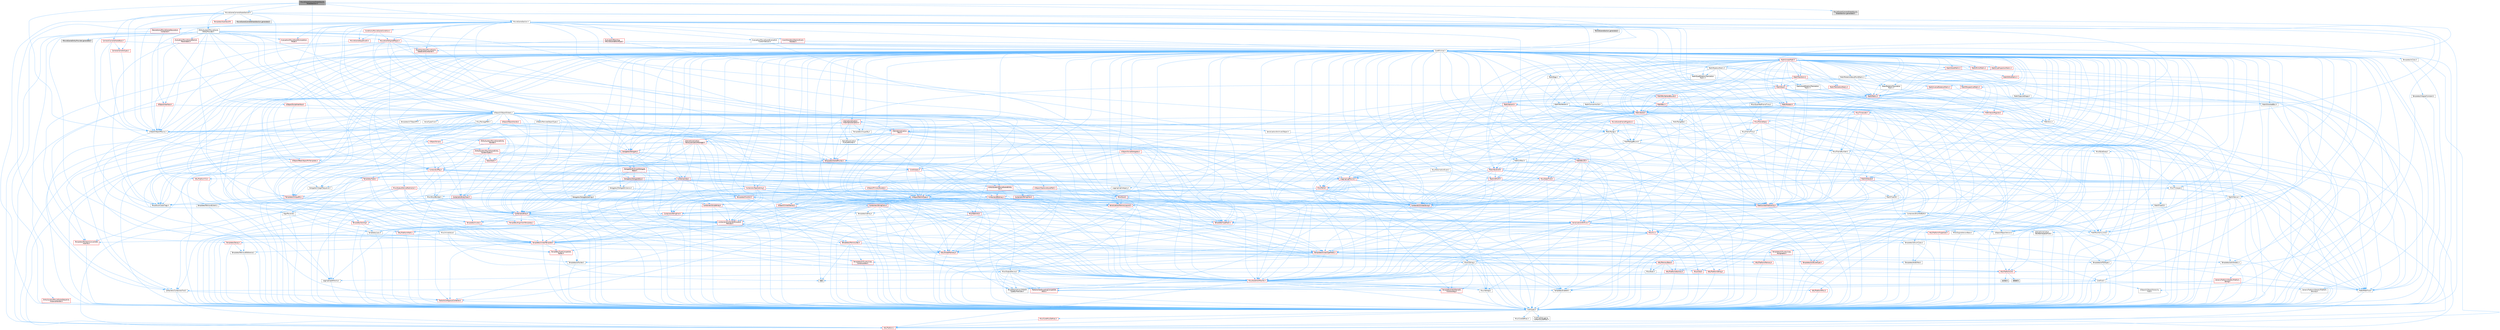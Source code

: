 digraph "MovieSceneCameraShakeSourceShakeSection.h"
{
 // INTERACTIVE_SVG=YES
 // LATEX_PDF_SIZE
  bgcolor="transparent";
  edge [fontname=Helvetica,fontsize=10,labelfontname=Helvetica,labelfontsize=10];
  node [fontname=Helvetica,fontsize=10,shape=box,height=0.2,width=0.4];
  Node1 [id="Node000001",label="MovieSceneCameraShakeSource\lShakeSection.h",height=0.2,width=0.4,color="gray40", fillcolor="grey60", style="filled", fontcolor="black",tooltip=" "];
  Node1 -> Node2 [id="edge1_Node000001_Node000002",color="steelblue1",style="solid",tooltip=" "];
  Node2 [id="Node000002",label="CoreMinimal.h",height=0.2,width=0.4,color="grey40", fillcolor="white", style="filled",URL="$d7/d67/CoreMinimal_8h.html",tooltip=" "];
  Node2 -> Node3 [id="edge2_Node000002_Node000003",color="steelblue1",style="solid",tooltip=" "];
  Node3 [id="Node000003",label="CoreTypes.h",height=0.2,width=0.4,color="grey40", fillcolor="white", style="filled",URL="$dc/dec/CoreTypes_8h.html",tooltip=" "];
  Node3 -> Node4 [id="edge3_Node000003_Node000004",color="steelblue1",style="solid",tooltip=" "];
  Node4 [id="Node000004",label="HAL/Platform.h",height=0.2,width=0.4,color="red", fillcolor="#FFF0F0", style="filled",URL="$d9/dd0/Platform_8h.html",tooltip=" "];
  Node3 -> Node14 [id="edge4_Node000003_Node000014",color="steelblue1",style="solid",tooltip=" "];
  Node14 [id="Node000014",label="ProfilingDebugging\l/UMemoryDefines.h",height=0.2,width=0.4,color="grey40", fillcolor="white", style="filled",URL="$d2/da2/UMemoryDefines_8h.html",tooltip=" "];
  Node3 -> Node15 [id="edge5_Node000003_Node000015",color="steelblue1",style="solid",tooltip=" "];
  Node15 [id="Node000015",label="Misc/CoreMiscDefines.h",height=0.2,width=0.4,color="red", fillcolor="#FFF0F0", style="filled",URL="$da/d38/CoreMiscDefines_8h.html",tooltip=" "];
  Node15 -> Node4 [id="edge6_Node000015_Node000004",color="steelblue1",style="solid",tooltip=" "];
  Node3 -> Node16 [id="edge7_Node000003_Node000016",color="steelblue1",style="solid",tooltip=" "];
  Node16 [id="Node000016",label="Misc/CoreDefines.h",height=0.2,width=0.4,color="grey40", fillcolor="white", style="filled",URL="$d3/dd2/CoreDefines_8h.html",tooltip=" "];
  Node2 -> Node17 [id="edge8_Node000002_Node000017",color="steelblue1",style="solid",tooltip=" "];
  Node17 [id="Node000017",label="CoreFwd.h",height=0.2,width=0.4,color="grey40", fillcolor="white", style="filled",URL="$d1/d1e/CoreFwd_8h.html",tooltip=" "];
  Node17 -> Node3 [id="edge9_Node000017_Node000003",color="steelblue1",style="solid",tooltip=" "];
  Node17 -> Node18 [id="edge10_Node000017_Node000018",color="steelblue1",style="solid",tooltip=" "];
  Node18 [id="Node000018",label="Containers/ContainersFwd.h",height=0.2,width=0.4,color="grey40", fillcolor="white", style="filled",URL="$d4/d0a/ContainersFwd_8h.html",tooltip=" "];
  Node18 -> Node4 [id="edge11_Node000018_Node000004",color="steelblue1",style="solid",tooltip=" "];
  Node18 -> Node3 [id="edge12_Node000018_Node000003",color="steelblue1",style="solid",tooltip=" "];
  Node18 -> Node19 [id="edge13_Node000018_Node000019",color="steelblue1",style="solid",tooltip=" "];
  Node19 [id="Node000019",label="Traits/IsContiguousContainer.h",height=0.2,width=0.4,color="red", fillcolor="#FFF0F0", style="filled",URL="$d5/d3c/IsContiguousContainer_8h.html",tooltip=" "];
  Node19 -> Node3 [id="edge14_Node000019_Node000003",color="steelblue1",style="solid",tooltip=" "];
  Node17 -> Node22 [id="edge15_Node000017_Node000022",color="steelblue1",style="solid",tooltip=" "];
  Node22 [id="Node000022",label="Math/MathFwd.h",height=0.2,width=0.4,color="grey40", fillcolor="white", style="filled",URL="$d2/d10/MathFwd_8h.html",tooltip=" "];
  Node22 -> Node4 [id="edge16_Node000022_Node000004",color="steelblue1",style="solid",tooltip=" "];
  Node17 -> Node23 [id="edge17_Node000017_Node000023",color="steelblue1",style="solid",tooltip=" "];
  Node23 [id="Node000023",label="UObject/UObjectHierarchy\lFwd.h",height=0.2,width=0.4,color="grey40", fillcolor="white", style="filled",URL="$d3/d13/UObjectHierarchyFwd_8h.html",tooltip=" "];
  Node2 -> Node23 [id="edge18_Node000002_Node000023",color="steelblue1",style="solid",tooltip=" "];
  Node2 -> Node18 [id="edge19_Node000002_Node000018",color="steelblue1",style="solid",tooltip=" "];
  Node2 -> Node24 [id="edge20_Node000002_Node000024",color="steelblue1",style="solid",tooltip=" "];
  Node24 [id="Node000024",label="Misc/VarArgs.h",height=0.2,width=0.4,color="grey40", fillcolor="white", style="filled",URL="$d5/d6f/VarArgs_8h.html",tooltip=" "];
  Node24 -> Node3 [id="edge21_Node000024_Node000003",color="steelblue1",style="solid",tooltip=" "];
  Node2 -> Node25 [id="edge22_Node000002_Node000025",color="steelblue1",style="solid",tooltip=" "];
  Node25 [id="Node000025",label="Logging/LogVerbosity.h",height=0.2,width=0.4,color="grey40", fillcolor="white", style="filled",URL="$d2/d8f/LogVerbosity_8h.html",tooltip=" "];
  Node25 -> Node3 [id="edge23_Node000025_Node000003",color="steelblue1",style="solid",tooltip=" "];
  Node2 -> Node26 [id="edge24_Node000002_Node000026",color="steelblue1",style="solid",tooltip=" "];
  Node26 [id="Node000026",label="Misc/OutputDevice.h",height=0.2,width=0.4,color="grey40", fillcolor="white", style="filled",URL="$d7/d32/OutputDevice_8h.html",tooltip=" "];
  Node26 -> Node17 [id="edge25_Node000026_Node000017",color="steelblue1",style="solid",tooltip=" "];
  Node26 -> Node3 [id="edge26_Node000026_Node000003",color="steelblue1",style="solid",tooltip=" "];
  Node26 -> Node25 [id="edge27_Node000026_Node000025",color="steelblue1",style="solid",tooltip=" "];
  Node26 -> Node24 [id="edge28_Node000026_Node000024",color="steelblue1",style="solid",tooltip=" "];
  Node26 -> Node27 [id="edge29_Node000026_Node000027",color="steelblue1",style="solid",tooltip=" "];
  Node27 [id="Node000027",label="Templates/IsArrayOrRefOf\lTypeByPredicate.h",height=0.2,width=0.4,color="grey40", fillcolor="white", style="filled",URL="$d6/da1/IsArrayOrRefOfTypeByPredicate_8h.html",tooltip=" "];
  Node27 -> Node3 [id="edge30_Node000027_Node000003",color="steelblue1",style="solid",tooltip=" "];
  Node26 -> Node28 [id="edge31_Node000026_Node000028",color="steelblue1",style="solid",tooltip=" "];
  Node28 [id="Node000028",label="Templates/IsValidVariadic\lFunctionArg.h",height=0.2,width=0.4,color="red", fillcolor="#FFF0F0", style="filled",URL="$d0/dc8/IsValidVariadicFunctionArg_8h.html",tooltip=" "];
  Node28 -> Node3 [id="edge32_Node000028_Node000003",color="steelblue1",style="solid",tooltip=" "];
  Node26 -> Node30 [id="edge33_Node000026_Node000030",color="steelblue1",style="solid",tooltip=" "];
  Node30 [id="Node000030",label="Traits/IsCharEncodingCompatible\lWith.h",height=0.2,width=0.4,color="red", fillcolor="#FFF0F0", style="filled",URL="$df/dd1/IsCharEncodingCompatibleWith_8h.html",tooltip=" "];
  Node2 -> Node32 [id="edge34_Node000002_Node000032",color="steelblue1",style="solid",tooltip=" "];
  Node32 [id="Node000032",label="HAL/PlatformCrt.h",height=0.2,width=0.4,color="red", fillcolor="#FFF0F0", style="filled",URL="$d8/d75/PlatformCrt_8h.html",tooltip=" "];
  Node32 -> Node33 [id="edge35_Node000032_Node000033",color="steelblue1",style="solid",tooltip=" "];
  Node33 [id="Node000033",label="new",height=0.2,width=0.4,color="grey60", fillcolor="#E0E0E0", style="filled",tooltip=" "];
  Node32 -> Node34 [id="edge36_Node000032_Node000034",color="steelblue1",style="solid",tooltip=" "];
  Node34 [id="Node000034",label="wchar.h",height=0.2,width=0.4,color="grey60", fillcolor="#E0E0E0", style="filled",tooltip=" "];
  Node32 -> Node35 [id="edge37_Node000032_Node000035",color="steelblue1",style="solid",tooltip=" "];
  Node35 [id="Node000035",label="stddef.h",height=0.2,width=0.4,color="grey60", fillcolor="#E0E0E0", style="filled",tooltip=" "];
  Node2 -> Node42 [id="edge38_Node000002_Node000042",color="steelblue1",style="solid",tooltip=" "];
  Node42 [id="Node000042",label="HAL/PlatformMisc.h",height=0.2,width=0.4,color="red", fillcolor="#FFF0F0", style="filled",URL="$d0/df5/PlatformMisc_8h.html",tooltip=" "];
  Node42 -> Node3 [id="edge39_Node000042_Node000003",color="steelblue1",style="solid",tooltip=" "];
  Node2 -> Node61 [id="edge40_Node000002_Node000061",color="steelblue1",style="solid",tooltip=" "];
  Node61 [id="Node000061",label="Misc/AssertionMacros.h",height=0.2,width=0.4,color="red", fillcolor="#FFF0F0", style="filled",URL="$d0/dfa/AssertionMacros_8h.html",tooltip=" "];
  Node61 -> Node3 [id="edge41_Node000061_Node000003",color="steelblue1",style="solid",tooltip=" "];
  Node61 -> Node4 [id="edge42_Node000061_Node000004",color="steelblue1",style="solid",tooltip=" "];
  Node61 -> Node42 [id="edge43_Node000061_Node000042",color="steelblue1",style="solid",tooltip=" "];
  Node61 -> Node62 [id="edge44_Node000061_Node000062",color="steelblue1",style="solid",tooltip=" "];
  Node62 [id="Node000062",label="Templates/EnableIf.h",height=0.2,width=0.4,color="grey40", fillcolor="white", style="filled",URL="$d7/d60/EnableIf_8h.html",tooltip=" "];
  Node62 -> Node3 [id="edge45_Node000062_Node000003",color="steelblue1",style="solid",tooltip=" "];
  Node61 -> Node27 [id="edge46_Node000061_Node000027",color="steelblue1",style="solid",tooltip=" "];
  Node61 -> Node28 [id="edge47_Node000061_Node000028",color="steelblue1",style="solid",tooltip=" "];
  Node61 -> Node30 [id="edge48_Node000061_Node000030",color="steelblue1",style="solid",tooltip=" "];
  Node61 -> Node24 [id="edge49_Node000061_Node000024",color="steelblue1",style="solid",tooltip=" "];
  Node2 -> Node70 [id="edge50_Node000002_Node000070",color="steelblue1",style="solid",tooltip=" "];
  Node70 [id="Node000070",label="Templates/IsPointer.h",height=0.2,width=0.4,color="grey40", fillcolor="white", style="filled",URL="$d7/d05/IsPointer_8h.html",tooltip=" "];
  Node70 -> Node3 [id="edge51_Node000070_Node000003",color="steelblue1",style="solid",tooltip=" "];
  Node2 -> Node71 [id="edge52_Node000002_Node000071",color="steelblue1",style="solid",tooltip=" "];
  Node71 [id="Node000071",label="HAL/PlatformMemory.h",height=0.2,width=0.4,color="red", fillcolor="#FFF0F0", style="filled",URL="$de/d68/PlatformMemory_8h.html",tooltip=" "];
  Node71 -> Node3 [id="edge53_Node000071_Node000003",color="steelblue1",style="solid",tooltip=" "];
  Node2 -> Node54 [id="edge54_Node000002_Node000054",color="steelblue1",style="solid",tooltip=" "];
  Node54 [id="Node000054",label="HAL/PlatformAtomics.h",height=0.2,width=0.4,color="red", fillcolor="#FFF0F0", style="filled",URL="$d3/d36/PlatformAtomics_8h.html",tooltip=" "];
  Node54 -> Node3 [id="edge55_Node000054_Node000003",color="steelblue1",style="solid",tooltip=" "];
  Node2 -> Node76 [id="edge56_Node000002_Node000076",color="steelblue1",style="solid",tooltip=" "];
  Node76 [id="Node000076",label="Misc/Exec.h",height=0.2,width=0.4,color="grey40", fillcolor="white", style="filled",URL="$de/ddb/Exec_8h.html",tooltip=" "];
  Node76 -> Node3 [id="edge57_Node000076_Node000003",color="steelblue1",style="solid",tooltip=" "];
  Node76 -> Node61 [id="edge58_Node000076_Node000061",color="steelblue1",style="solid",tooltip=" "];
  Node2 -> Node77 [id="edge59_Node000002_Node000077",color="steelblue1",style="solid",tooltip=" "];
  Node77 [id="Node000077",label="HAL/MemoryBase.h",height=0.2,width=0.4,color="red", fillcolor="#FFF0F0", style="filled",URL="$d6/d9f/MemoryBase_8h.html",tooltip=" "];
  Node77 -> Node3 [id="edge60_Node000077_Node000003",color="steelblue1",style="solid",tooltip=" "];
  Node77 -> Node54 [id="edge61_Node000077_Node000054",color="steelblue1",style="solid",tooltip=" "];
  Node77 -> Node32 [id="edge62_Node000077_Node000032",color="steelblue1",style="solid",tooltip=" "];
  Node77 -> Node76 [id="edge63_Node000077_Node000076",color="steelblue1",style="solid",tooltip=" "];
  Node77 -> Node26 [id="edge64_Node000077_Node000026",color="steelblue1",style="solid",tooltip=" "];
  Node2 -> Node87 [id="edge65_Node000002_Node000087",color="steelblue1",style="solid",tooltip=" "];
  Node87 [id="Node000087",label="HAL/UnrealMemory.h",height=0.2,width=0.4,color="red", fillcolor="#FFF0F0", style="filled",URL="$d9/d96/UnrealMemory_8h.html",tooltip=" "];
  Node87 -> Node3 [id="edge66_Node000087_Node000003",color="steelblue1",style="solid",tooltip=" "];
  Node87 -> Node77 [id="edge67_Node000087_Node000077",color="steelblue1",style="solid",tooltip=" "];
  Node87 -> Node71 [id="edge68_Node000087_Node000071",color="steelblue1",style="solid",tooltip=" "];
  Node87 -> Node70 [id="edge69_Node000087_Node000070",color="steelblue1",style="solid",tooltip=" "];
  Node2 -> Node89 [id="edge70_Node000002_Node000089",color="steelblue1",style="solid",tooltip=" "];
  Node89 [id="Node000089",label="Templates/IsArithmetic.h",height=0.2,width=0.4,color="grey40", fillcolor="white", style="filled",URL="$d2/d5d/IsArithmetic_8h.html",tooltip=" "];
  Node89 -> Node3 [id="edge71_Node000089_Node000003",color="steelblue1",style="solid",tooltip=" "];
  Node2 -> Node83 [id="edge72_Node000002_Node000083",color="steelblue1",style="solid",tooltip=" "];
  Node83 [id="Node000083",label="Templates/AndOrNot.h",height=0.2,width=0.4,color="grey40", fillcolor="white", style="filled",URL="$db/d0a/AndOrNot_8h.html",tooltip=" "];
  Node83 -> Node3 [id="edge73_Node000083_Node000003",color="steelblue1",style="solid",tooltip=" "];
  Node2 -> Node90 [id="edge74_Node000002_Node000090",color="steelblue1",style="solid",tooltip=" "];
  Node90 [id="Node000090",label="Templates/IsPODType.h",height=0.2,width=0.4,color="grey40", fillcolor="white", style="filled",URL="$d7/db1/IsPODType_8h.html",tooltip=" "];
  Node90 -> Node3 [id="edge75_Node000090_Node000003",color="steelblue1",style="solid",tooltip=" "];
  Node2 -> Node91 [id="edge76_Node000002_Node000091",color="steelblue1",style="solid",tooltip=" "];
  Node91 [id="Node000091",label="Templates/IsUECoreType.h",height=0.2,width=0.4,color="red", fillcolor="#FFF0F0", style="filled",URL="$d1/db8/IsUECoreType_8h.html",tooltip=" "];
  Node91 -> Node3 [id="edge77_Node000091_Node000003",color="steelblue1",style="solid",tooltip=" "];
  Node2 -> Node84 [id="edge78_Node000002_Node000084",color="steelblue1",style="solid",tooltip=" "];
  Node84 [id="Node000084",label="Templates/IsTriviallyCopy\lConstructible.h",height=0.2,width=0.4,color="red", fillcolor="#FFF0F0", style="filled",URL="$d3/d78/IsTriviallyCopyConstructible_8h.html",tooltip=" "];
  Node84 -> Node3 [id="edge79_Node000084_Node000003",color="steelblue1",style="solid",tooltip=" "];
  Node2 -> Node92 [id="edge80_Node000002_Node000092",color="steelblue1",style="solid",tooltip=" "];
  Node92 [id="Node000092",label="Templates/UnrealTypeTraits.h",height=0.2,width=0.4,color="red", fillcolor="#FFF0F0", style="filled",URL="$d2/d2d/UnrealTypeTraits_8h.html",tooltip=" "];
  Node92 -> Node3 [id="edge81_Node000092_Node000003",color="steelblue1",style="solid",tooltip=" "];
  Node92 -> Node70 [id="edge82_Node000092_Node000070",color="steelblue1",style="solid",tooltip=" "];
  Node92 -> Node61 [id="edge83_Node000092_Node000061",color="steelblue1",style="solid",tooltip=" "];
  Node92 -> Node83 [id="edge84_Node000092_Node000083",color="steelblue1",style="solid",tooltip=" "];
  Node92 -> Node62 [id="edge85_Node000092_Node000062",color="steelblue1",style="solid",tooltip=" "];
  Node92 -> Node89 [id="edge86_Node000092_Node000089",color="steelblue1",style="solid",tooltip=" "];
  Node92 -> Node90 [id="edge87_Node000092_Node000090",color="steelblue1",style="solid",tooltip=" "];
  Node92 -> Node91 [id="edge88_Node000092_Node000091",color="steelblue1",style="solid",tooltip=" "];
  Node92 -> Node84 [id="edge89_Node000092_Node000084",color="steelblue1",style="solid",tooltip=" "];
  Node2 -> Node62 [id="edge90_Node000002_Node000062",color="steelblue1",style="solid",tooltip=" "];
  Node2 -> Node94 [id="edge91_Node000002_Node000094",color="steelblue1",style="solid",tooltip=" "];
  Node94 [id="Node000094",label="Templates/RemoveReference.h",height=0.2,width=0.4,color="grey40", fillcolor="white", style="filled",URL="$da/dbe/RemoveReference_8h.html",tooltip=" "];
  Node94 -> Node3 [id="edge92_Node000094_Node000003",color="steelblue1",style="solid",tooltip=" "];
  Node2 -> Node95 [id="edge93_Node000002_Node000095",color="steelblue1",style="solid",tooltip=" "];
  Node95 [id="Node000095",label="Templates/IntegralConstant.h",height=0.2,width=0.4,color="grey40", fillcolor="white", style="filled",URL="$db/d1b/IntegralConstant_8h.html",tooltip=" "];
  Node95 -> Node3 [id="edge94_Node000095_Node000003",color="steelblue1",style="solid",tooltip=" "];
  Node2 -> Node96 [id="edge95_Node000002_Node000096",color="steelblue1",style="solid",tooltip=" "];
  Node96 [id="Node000096",label="Templates/IsClass.h",height=0.2,width=0.4,color="grey40", fillcolor="white", style="filled",URL="$db/dcb/IsClass_8h.html",tooltip=" "];
  Node96 -> Node3 [id="edge96_Node000096_Node000003",color="steelblue1",style="solid",tooltip=" "];
  Node2 -> Node97 [id="edge97_Node000002_Node000097",color="steelblue1",style="solid",tooltip=" "];
  Node97 [id="Node000097",label="Templates/TypeCompatible\lBytes.h",height=0.2,width=0.4,color="red", fillcolor="#FFF0F0", style="filled",URL="$df/d0a/TypeCompatibleBytes_8h.html",tooltip=" "];
  Node97 -> Node3 [id="edge98_Node000097_Node000003",color="steelblue1",style="solid",tooltip=" "];
  Node97 -> Node33 [id="edge99_Node000097_Node000033",color="steelblue1",style="solid",tooltip=" "];
  Node2 -> Node19 [id="edge100_Node000002_Node000019",color="steelblue1",style="solid",tooltip=" "];
  Node2 -> Node98 [id="edge101_Node000002_Node000098",color="steelblue1",style="solid",tooltip=" "];
  Node98 [id="Node000098",label="Templates/UnrealTemplate.h",height=0.2,width=0.4,color="red", fillcolor="#FFF0F0", style="filled",URL="$d4/d24/UnrealTemplate_8h.html",tooltip=" "];
  Node98 -> Node3 [id="edge102_Node000098_Node000003",color="steelblue1",style="solid",tooltip=" "];
  Node98 -> Node70 [id="edge103_Node000098_Node000070",color="steelblue1",style="solid",tooltip=" "];
  Node98 -> Node87 [id="edge104_Node000098_Node000087",color="steelblue1",style="solid",tooltip=" "];
  Node98 -> Node92 [id="edge105_Node000098_Node000092",color="steelblue1",style="solid",tooltip=" "];
  Node98 -> Node94 [id="edge106_Node000098_Node000094",color="steelblue1",style="solid",tooltip=" "];
  Node98 -> Node97 [id="edge107_Node000098_Node000097",color="steelblue1",style="solid",tooltip=" "];
  Node98 -> Node19 [id="edge108_Node000098_Node000019",color="steelblue1",style="solid",tooltip=" "];
  Node2 -> Node47 [id="edge109_Node000002_Node000047",color="steelblue1",style="solid",tooltip=" "];
  Node47 [id="Node000047",label="Math/NumericLimits.h",height=0.2,width=0.4,color="grey40", fillcolor="white", style="filled",URL="$df/d1b/NumericLimits_8h.html",tooltip=" "];
  Node47 -> Node3 [id="edge110_Node000047_Node000003",color="steelblue1",style="solid",tooltip=" "];
  Node2 -> Node102 [id="edge111_Node000002_Node000102",color="steelblue1",style="solid",tooltip=" "];
  Node102 [id="Node000102",label="HAL/PlatformMath.h",height=0.2,width=0.4,color="red", fillcolor="#FFF0F0", style="filled",URL="$dc/d53/PlatformMath_8h.html",tooltip=" "];
  Node102 -> Node3 [id="edge112_Node000102_Node000003",color="steelblue1",style="solid",tooltip=" "];
  Node2 -> Node85 [id="edge113_Node000002_Node000085",color="steelblue1",style="solid",tooltip=" "];
  Node85 [id="Node000085",label="Templates/IsTriviallyCopy\lAssignable.h",height=0.2,width=0.4,color="red", fillcolor="#FFF0F0", style="filled",URL="$d2/df2/IsTriviallyCopyAssignable_8h.html",tooltip=" "];
  Node85 -> Node3 [id="edge114_Node000085_Node000003",color="steelblue1",style="solid",tooltip=" "];
  Node2 -> Node110 [id="edge115_Node000002_Node000110",color="steelblue1",style="solid",tooltip=" "];
  Node110 [id="Node000110",label="Templates/MemoryOps.h",height=0.2,width=0.4,color="red", fillcolor="#FFF0F0", style="filled",URL="$db/dea/MemoryOps_8h.html",tooltip=" "];
  Node110 -> Node3 [id="edge116_Node000110_Node000003",color="steelblue1",style="solid",tooltip=" "];
  Node110 -> Node87 [id="edge117_Node000110_Node000087",color="steelblue1",style="solid",tooltip=" "];
  Node110 -> Node85 [id="edge118_Node000110_Node000085",color="steelblue1",style="solid",tooltip=" "];
  Node110 -> Node84 [id="edge119_Node000110_Node000084",color="steelblue1",style="solid",tooltip=" "];
  Node110 -> Node92 [id="edge120_Node000110_Node000092",color="steelblue1",style="solid",tooltip=" "];
  Node110 -> Node33 [id="edge121_Node000110_Node000033",color="steelblue1",style="solid",tooltip=" "];
  Node2 -> Node111 [id="edge122_Node000002_Node000111",color="steelblue1",style="solid",tooltip=" "];
  Node111 [id="Node000111",label="Containers/ContainerAllocation\lPolicies.h",height=0.2,width=0.4,color="red", fillcolor="#FFF0F0", style="filled",URL="$d7/dff/ContainerAllocationPolicies_8h.html",tooltip=" "];
  Node111 -> Node3 [id="edge123_Node000111_Node000003",color="steelblue1",style="solid",tooltip=" "];
  Node111 -> Node111 [id="edge124_Node000111_Node000111",color="steelblue1",style="solid",tooltip=" "];
  Node111 -> Node102 [id="edge125_Node000111_Node000102",color="steelblue1",style="solid",tooltip=" "];
  Node111 -> Node87 [id="edge126_Node000111_Node000087",color="steelblue1",style="solid",tooltip=" "];
  Node111 -> Node47 [id="edge127_Node000111_Node000047",color="steelblue1",style="solid",tooltip=" "];
  Node111 -> Node61 [id="edge128_Node000111_Node000061",color="steelblue1",style="solid",tooltip=" "];
  Node111 -> Node110 [id="edge129_Node000111_Node000110",color="steelblue1",style="solid",tooltip=" "];
  Node111 -> Node97 [id="edge130_Node000111_Node000097",color="steelblue1",style="solid",tooltip=" "];
  Node2 -> Node114 [id="edge131_Node000002_Node000114",color="steelblue1",style="solid",tooltip=" "];
  Node114 [id="Node000114",label="Templates/IsEnumClass.h",height=0.2,width=0.4,color="grey40", fillcolor="white", style="filled",URL="$d7/d15/IsEnumClass_8h.html",tooltip=" "];
  Node114 -> Node3 [id="edge132_Node000114_Node000003",color="steelblue1",style="solid",tooltip=" "];
  Node114 -> Node83 [id="edge133_Node000114_Node000083",color="steelblue1",style="solid",tooltip=" "];
  Node2 -> Node115 [id="edge134_Node000002_Node000115",color="steelblue1",style="solid",tooltip=" "];
  Node115 [id="Node000115",label="HAL/PlatformProperties.h",height=0.2,width=0.4,color="red", fillcolor="#FFF0F0", style="filled",URL="$d9/db0/PlatformProperties_8h.html",tooltip=" "];
  Node115 -> Node3 [id="edge135_Node000115_Node000003",color="steelblue1",style="solid",tooltip=" "];
  Node2 -> Node118 [id="edge136_Node000002_Node000118",color="steelblue1",style="solid",tooltip=" "];
  Node118 [id="Node000118",label="Misc/EngineVersionBase.h",height=0.2,width=0.4,color="grey40", fillcolor="white", style="filled",URL="$d5/d2b/EngineVersionBase_8h.html",tooltip=" "];
  Node118 -> Node3 [id="edge137_Node000118_Node000003",color="steelblue1",style="solid",tooltip=" "];
  Node2 -> Node119 [id="edge138_Node000002_Node000119",color="steelblue1",style="solid",tooltip=" "];
  Node119 [id="Node000119",label="Internationalization\l/TextNamespaceFwd.h",height=0.2,width=0.4,color="grey40", fillcolor="white", style="filled",URL="$d8/d97/TextNamespaceFwd_8h.html",tooltip=" "];
  Node119 -> Node3 [id="edge139_Node000119_Node000003",color="steelblue1",style="solid",tooltip=" "];
  Node2 -> Node120 [id="edge140_Node000002_Node000120",color="steelblue1",style="solid",tooltip=" "];
  Node120 [id="Node000120",label="Serialization/Archive.h",height=0.2,width=0.4,color="red", fillcolor="#FFF0F0", style="filled",URL="$d7/d3b/Archive_8h.html",tooltip=" "];
  Node120 -> Node17 [id="edge141_Node000120_Node000017",color="steelblue1",style="solid",tooltip=" "];
  Node120 -> Node3 [id="edge142_Node000120_Node000003",color="steelblue1",style="solid",tooltip=" "];
  Node120 -> Node115 [id="edge143_Node000120_Node000115",color="steelblue1",style="solid",tooltip=" "];
  Node120 -> Node119 [id="edge144_Node000120_Node000119",color="steelblue1",style="solid",tooltip=" "];
  Node120 -> Node22 [id="edge145_Node000120_Node000022",color="steelblue1",style="solid",tooltip=" "];
  Node120 -> Node61 [id="edge146_Node000120_Node000061",color="steelblue1",style="solid",tooltip=" "];
  Node120 -> Node118 [id="edge147_Node000120_Node000118",color="steelblue1",style="solid",tooltip=" "];
  Node120 -> Node24 [id="edge148_Node000120_Node000024",color="steelblue1",style="solid",tooltip=" "];
  Node120 -> Node62 [id="edge149_Node000120_Node000062",color="steelblue1",style="solid",tooltip=" "];
  Node120 -> Node27 [id="edge150_Node000120_Node000027",color="steelblue1",style="solid",tooltip=" "];
  Node120 -> Node114 [id="edge151_Node000120_Node000114",color="steelblue1",style="solid",tooltip=" "];
  Node120 -> Node28 [id="edge152_Node000120_Node000028",color="steelblue1",style="solid",tooltip=" "];
  Node120 -> Node98 [id="edge153_Node000120_Node000098",color="steelblue1",style="solid",tooltip=" "];
  Node120 -> Node30 [id="edge154_Node000120_Node000030",color="steelblue1",style="solid",tooltip=" "];
  Node120 -> Node123 [id="edge155_Node000120_Node000123",color="steelblue1",style="solid",tooltip=" "];
  Node123 [id="Node000123",label="UObject/ObjectVersion.h",height=0.2,width=0.4,color="grey40", fillcolor="white", style="filled",URL="$da/d63/ObjectVersion_8h.html",tooltip=" "];
  Node123 -> Node3 [id="edge156_Node000123_Node000003",color="steelblue1",style="solid",tooltip=" "];
  Node2 -> Node124 [id="edge157_Node000002_Node000124",color="steelblue1",style="solid",tooltip=" "];
  Node124 [id="Node000124",label="Templates/Less.h",height=0.2,width=0.4,color="grey40", fillcolor="white", style="filled",URL="$de/dc8/Less_8h.html",tooltip=" "];
  Node124 -> Node3 [id="edge158_Node000124_Node000003",color="steelblue1",style="solid",tooltip=" "];
  Node124 -> Node98 [id="edge159_Node000124_Node000098",color="steelblue1",style="solid",tooltip=" "];
  Node2 -> Node125 [id="edge160_Node000002_Node000125",color="steelblue1",style="solid",tooltip=" "];
  Node125 [id="Node000125",label="Templates/Sorting.h",height=0.2,width=0.4,color="red", fillcolor="#FFF0F0", style="filled",URL="$d3/d9e/Sorting_8h.html",tooltip=" "];
  Node125 -> Node3 [id="edge161_Node000125_Node000003",color="steelblue1",style="solid",tooltip=" "];
  Node125 -> Node102 [id="edge162_Node000125_Node000102",color="steelblue1",style="solid",tooltip=" "];
  Node125 -> Node124 [id="edge163_Node000125_Node000124",color="steelblue1",style="solid",tooltip=" "];
  Node2 -> Node136 [id="edge164_Node000002_Node000136",color="steelblue1",style="solid",tooltip=" "];
  Node136 [id="Node000136",label="Misc/Char.h",height=0.2,width=0.4,color="red", fillcolor="#FFF0F0", style="filled",URL="$d0/d58/Char_8h.html",tooltip=" "];
  Node136 -> Node3 [id="edge165_Node000136_Node000003",color="steelblue1",style="solid",tooltip=" "];
  Node2 -> Node139 [id="edge166_Node000002_Node000139",color="steelblue1",style="solid",tooltip=" "];
  Node139 [id="Node000139",label="GenericPlatform/GenericPlatform\lStricmp.h",height=0.2,width=0.4,color="grey40", fillcolor="white", style="filled",URL="$d2/d86/GenericPlatformStricmp_8h.html",tooltip=" "];
  Node139 -> Node3 [id="edge167_Node000139_Node000003",color="steelblue1",style="solid",tooltip=" "];
  Node2 -> Node140 [id="edge168_Node000002_Node000140",color="steelblue1",style="solid",tooltip=" "];
  Node140 [id="Node000140",label="GenericPlatform/GenericPlatform\lString.h",height=0.2,width=0.4,color="red", fillcolor="#FFF0F0", style="filled",URL="$dd/d20/GenericPlatformString_8h.html",tooltip=" "];
  Node140 -> Node3 [id="edge169_Node000140_Node000003",color="steelblue1",style="solid",tooltip=" "];
  Node140 -> Node139 [id="edge170_Node000140_Node000139",color="steelblue1",style="solid",tooltip=" "];
  Node140 -> Node62 [id="edge171_Node000140_Node000062",color="steelblue1",style="solid",tooltip=" "];
  Node140 -> Node30 [id="edge172_Node000140_Node000030",color="steelblue1",style="solid",tooltip=" "];
  Node2 -> Node73 [id="edge173_Node000002_Node000073",color="steelblue1",style="solid",tooltip=" "];
  Node73 [id="Node000073",label="HAL/PlatformString.h",height=0.2,width=0.4,color="red", fillcolor="#FFF0F0", style="filled",URL="$db/db5/PlatformString_8h.html",tooltip=" "];
  Node73 -> Node3 [id="edge174_Node000073_Node000003",color="steelblue1",style="solid",tooltip=" "];
  Node2 -> Node143 [id="edge175_Node000002_Node000143",color="steelblue1",style="solid",tooltip=" "];
  Node143 [id="Node000143",label="Misc/CString.h",height=0.2,width=0.4,color="grey40", fillcolor="white", style="filled",URL="$d2/d49/CString_8h.html",tooltip=" "];
  Node143 -> Node3 [id="edge176_Node000143_Node000003",color="steelblue1",style="solid",tooltip=" "];
  Node143 -> Node32 [id="edge177_Node000143_Node000032",color="steelblue1",style="solid",tooltip=" "];
  Node143 -> Node73 [id="edge178_Node000143_Node000073",color="steelblue1",style="solid",tooltip=" "];
  Node143 -> Node61 [id="edge179_Node000143_Node000061",color="steelblue1",style="solid",tooltip=" "];
  Node143 -> Node136 [id="edge180_Node000143_Node000136",color="steelblue1",style="solid",tooltip=" "];
  Node143 -> Node24 [id="edge181_Node000143_Node000024",color="steelblue1",style="solid",tooltip=" "];
  Node143 -> Node27 [id="edge182_Node000143_Node000027",color="steelblue1",style="solid",tooltip=" "];
  Node143 -> Node28 [id="edge183_Node000143_Node000028",color="steelblue1",style="solid",tooltip=" "];
  Node143 -> Node30 [id="edge184_Node000143_Node000030",color="steelblue1",style="solid",tooltip=" "];
  Node2 -> Node144 [id="edge185_Node000002_Node000144",color="steelblue1",style="solid",tooltip=" "];
  Node144 [id="Node000144",label="Misc/Crc.h",height=0.2,width=0.4,color="red", fillcolor="#FFF0F0", style="filled",URL="$d4/dd2/Crc_8h.html",tooltip=" "];
  Node144 -> Node3 [id="edge186_Node000144_Node000003",color="steelblue1",style="solid",tooltip=" "];
  Node144 -> Node73 [id="edge187_Node000144_Node000073",color="steelblue1",style="solid",tooltip=" "];
  Node144 -> Node61 [id="edge188_Node000144_Node000061",color="steelblue1",style="solid",tooltip=" "];
  Node144 -> Node143 [id="edge189_Node000144_Node000143",color="steelblue1",style="solid",tooltip=" "];
  Node144 -> Node136 [id="edge190_Node000144_Node000136",color="steelblue1",style="solid",tooltip=" "];
  Node144 -> Node92 [id="edge191_Node000144_Node000092",color="steelblue1",style="solid",tooltip=" "];
  Node2 -> Node135 [id="edge192_Node000002_Node000135",color="steelblue1",style="solid",tooltip=" "];
  Node135 [id="Node000135",label="Math/UnrealMathUtility.h",height=0.2,width=0.4,color="red", fillcolor="#FFF0F0", style="filled",URL="$db/db8/UnrealMathUtility_8h.html",tooltip=" "];
  Node135 -> Node3 [id="edge193_Node000135_Node000003",color="steelblue1",style="solid",tooltip=" "];
  Node135 -> Node61 [id="edge194_Node000135_Node000061",color="steelblue1",style="solid",tooltip=" "];
  Node135 -> Node102 [id="edge195_Node000135_Node000102",color="steelblue1",style="solid",tooltip=" "];
  Node135 -> Node22 [id="edge196_Node000135_Node000022",color="steelblue1",style="solid",tooltip=" "];
  Node2 -> Node145 [id="edge197_Node000002_Node000145",color="steelblue1",style="solid",tooltip=" "];
  Node145 [id="Node000145",label="Containers/UnrealString.h",height=0.2,width=0.4,color="red", fillcolor="#FFF0F0", style="filled",URL="$d5/dba/UnrealString_8h.html",tooltip=" "];
  Node2 -> Node149 [id="edge198_Node000002_Node000149",color="steelblue1",style="solid",tooltip=" "];
  Node149 [id="Node000149",label="Containers/Array.h",height=0.2,width=0.4,color="red", fillcolor="#FFF0F0", style="filled",URL="$df/dd0/Array_8h.html",tooltip=" "];
  Node149 -> Node3 [id="edge199_Node000149_Node000003",color="steelblue1",style="solid",tooltip=" "];
  Node149 -> Node61 [id="edge200_Node000149_Node000061",color="steelblue1",style="solid",tooltip=" "];
  Node149 -> Node87 [id="edge201_Node000149_Node000087",color="steelblue1",style="solid",tooltip=" "];
  Node149 -> Node92 [id="edge202_Node000149_Node000092",color="steelblue1",style="solid",tooltip=" "];
  Node149 -> Node98 [id="edge203_Node000149_Node000098",color="steelblue1",style="solid",tooltip=" "];
  Node149 -> Node111 [id="edge204_Node000149_Node000111",color="steelblue1",style="solid",tooltip=" "];
  Node149 -> Node120 [id="edge205_Node000149_Node000120",color="steelblue1",style="solid",tooltip=" "];
  Node149 -> Node128 [id="edge206_Node000149_Node000128",color="steelblue1",style="solid",tooltip=" "];
  Node128 [id="Node000128",label="Templates/Invoke.h",height=0.2,width=0.4,color="red", fillcolor="#FFF0F0", style="filled",URL="$d7/deb/Invoke_8h.html",tooltip=" "];
  Node128 -> Node3 [id="edge207_Node000128_Node000003",color="steelblue1",style="solid",tooltip=" "];
  Node128 -> Node98 [id="edge208_Node000128_Node000098",color="steelblue1",style="solid",tooltip=" "];
  Node149 -> Node124 [id="edge209_Node000149_Node000124",color="steelblue1",style="solid",tooltip=" "];
  Node149 -> Node125 [id="edge210_Node000149_Node000125",color="steelblue1",style="solid",tooltip=" "];
  Node149 -> Node172 [id="edge211_Node000149_Node000172",color="steelblue1",style="solid",tooltip=" "];
  Node172 [id="Node000172",label="Templates/AlignmentTemplates.h",height=0.2,width=0.4,color="red", fillcolor="#FFF0F0", style="filled",URL="$dd/d32/AlignmentTemplates_8h.html",tooltip=" "];
  Node172 -> Node3 [id="edge212_Node000172_Node000003",color="steelblue1",style="solid",tooltip=" "];
  Node172 -> Node70 [id="edge213_Node000172_Node000070",color="steelblue1",style="solid",tooltip=" "];
  Node2 -> Node173 [id="edge214_Node000002_Node000173",color="steelblue1",style="solid",tooltip=" "];
  Node173 [id="Node000173",label="Misc/FrameNumber.h",height=0.2,width=0.4,color="grey40", fillcolor="white", style="filled",URL="$dd/dbd/FrameNumber_8h.html",tooltip=" "];
  Node173 -> Node3 [id="edge215_Node000173_Node000003",color="steelblue1",style="solid",tooltip=" "];
  Node173 -> Node47 [id="edge216_Node000173_Node000047",color="steelblue1",style="solid",tooltip=" "];
  Node173 -> Node135 [id="edge217_Node000173_Node000135",color="steelblue1",style="solid",tooltip=" "];
  Node173 -> Node62 [id="edge218_Node000173_Node000062",color="steelblue1",style="solid",tooltip=" "];
  Node173 -> Node92 [id="edge219_Node000173_Node000092",color="steelblue1",style="solid",tooltip=" "];
  Node2 -> Node174 [id="edge220_Node000002_Node000174",color="steelblue1",style="solid",tooltip=" "];
  Node174 [id="Node000174",label="Misc/Timespan.h",height=0.2,width=0.4,color="grey40", fillcolor="white", style="filled",URL="$da/dd9/Timespan_8h.html",tooltip=" "];
  Node174 -> Node3 [id="edge221_Node000174_Node000003",color="steelblue1",style="solid",tooltip=" "];
  Node174 -> Node175 [id="edge222_Node000174_Node000175",color="steelblue1",style="solid",tooltip=" "];
  Node175 [id="Node000175",label="Math/Interval.h",height=0.2,width=0.4,color="grey40", fillcolor="white", style="filled",URL="$d1/d55/Interval_8h.html",tooltip=" "];
  Node175 -> Node3 [id="edge223_Node000175_Node000003",color="steelblue1",style="solid",tooltip=" "];
  Node175 -> Node89 [id="edge224_Node000175_Node000089",color="steelblue1",style="solid",tooltip=" "];
  Node175 -> Node92 [id="edge225_Node000175_Node000092",color="steelblue1",style="solid",tooltip=" "];
  Node175 -> Node47 [id="edge226_Node000175_Node000047",color="steelblue1",style="solid",tooltip=" "];
  Node175 -> Node135 [id="edge227_Node000175_Node000135",color="steelblue1",style="solid",tooltip=" "];
  Node174 -> Node135 [id="edge228_Node000174_Node000135",color="steelblue1",style="solid",tooltip=" "];
  Node174 -> Node61 [id="edge229_Node000174_Node000061",color="steelblue1",style="solid",tooltip=" "];
  Node2 -> Node176 [id="edge230_Node000002_Node000176",color="steelblue1",style="solid",tooltip=" "];
  Node176 [id="Node000176",label="Containers/StringConv.h",height=0.2,width=0.4,color="red", fillcolor="#FFF0F0", style="filled",URL="$d3/ddf/StringConv_8h.html",tooltip=" "];
  Node176 -> Node3 [id="edge231_Node000176_Node000003",color="steelblue1",style="solid",tooltip=" "];
  Node176 -> Node61 [id="edge232_Node000176_Node000061",color="steelblue1",style="solid",tooltip=" "];
  Node176 -> Node111 [id="edge233_Node000176_Node000111",color="steelblue1",style="solid",tooltip=" "];
  Node176 -> Node149 [id="edge234_Node000176_Node000149",color="steelblue1",style="solid",tooltip=" "];
  Node176 -> Node143 [id="edge235_Node000176_Node000143",color="steelblue1",style="solid",tooltip=" "];
  Node176 -> Node177 [id="edge236_Node000176_Node000177",color="steelblue1",style="solid",tooltip=" "];
  Node177 [id="Node000177",label="Templates/IsArray.h",height=0.2,width=0.4,color="grey40", fillcolor="white", style="filled",URL="$d8/d8d/IsArray_8h.html",tooltip=" "];
  Node177 -> Node3 [id="edge237_Node000177_Node000003",color="steelblue1",style="solid",tooltip=" "];
  Node176 -> Node98 [id="edge238_Node000176_Node000098",color="steelblue1",style="solid",tooltip=" "];
  Node176 -> Node92 [id="edge239_Node000176_Node000092",color="steelblue1",style="solid",tooltip=" "];
  Node176 -> Node30 [id="edge240_Node000176_Node000030",color="steelblue1",style="solid",tooltip=" "];
  Node176 -> Node19 [id="edge241_Node000176_Node000019",color="steelblue1",style="solid",tooltip=" "];
  Node2 -> Node178 [id="edge242_Node000002_Node000178",color="steelblue1",style="solid",tooltip=" "];
  Node178 [id="Node000178",label="UObject/UnrealNames.h",height=0.2,width=0.4,color="red", fillcolor="#FFF0F0", style="filled",URL="$d8/db1/UnrealNames_8h.html",tooltip=" "];
  Node178 -> Node3 [id="edge243_Node000178_Node000003",color="steelblue1",style="solid",tooltip=" "];
  Node2 -> Node180 [id="edge244_Node000002_Node000180",color="steelblue1",style="solid",tooltip=" "];
  Node180 [id="Node000180",label="UObject/NameTypes.h",height=0.2,width=0.4,color="red", fillcolor="#FFF0F0", style="filled",URL="$d6/d35/NameTypes_8h.html",tooltip=" "];
  Node180 -> Node3 [id="edge245_Node000180_Node000003",color="steelblue1",style="solid",tooltip=" "];
  Node180 -> Node61 [id="edge246_Node000180_Node000061",color="steelblue1",style="solid",tooltip=" "];
  Node180 -> Node87 [id="edge247_Node000180_Node000087",color="steelblue1",style="solid",tooltip=" "];
  Node180 -> Node92 [id="edge248_Node000180_Node000092",color="steelblue1",style="solid",tooltip=" "];
  Node180 -> Node98 [id="edge249_Node000180_Node000098",color="steelblue1",style="solid",tooltip=" "];
  Node180 -> Node145 [id="edge250_Node000180_Node000145",color="steelblue1",style="solid",tooltip=" "];
  Node180 -> Node176 [id="edge251_Node000180_Node000176",color="steelblue1",style="solid",tooltip=" "];
  Node180 -> Node44 [id="edge252_Node000180_Node000044",color="steelblue1",style="solid",tooltip=" "];
  Node44 [id="Node000044",label="Containers/StringFwd.h",height=0.2,width=0.4,color="red", fillcolor="#FFF0F0", style="filled",URL="$df/d37/StringFwd_8h.html",tooltip=" "];
  Node44 -> Node3 [id="edge253_Node000044_Node000003",color="steelblue1",style="solid",tooltip=" "];
  Node44 -> Node19 [id="edge254_Node000044_Node000019",color="steelblue1",style="solid",tooltip=" "];
  Node180 -> Node178 [id="edge255_Node000180_Node000178",color="steelblue1",style="solid",tooltip=" "];
  Node180 -> Node157 [id="edge256_Node000180_Node000157",color="steelblue1",style="solid",tooltip=" "];
  Node157 [id="Node000157",label="Serialization/MemoryLayout.h",height=0.2,width=0.4,color="red", fillcolor="#FFF0F0", style="filled",URL="$d7/d66/MemoryLayout_8h.html",tooltip=" "];
  Node157 -> Node160 [id="edge257_Node000157_Node000160",color="steelblue1",style="solid",tooltip=" "];
  Node160 [id="Node000160",label="Containers/EnumAsByte.h",height=0.2,width=0.4,color="grey40", fillcolor="white", style="filled",URL="$d6/d9a/EnumAsByte_8h.html",tooltip=" "];
  Node160 -> Node3 [id="edge258_Node000160_Node000003",color="steelblue1",style="solid",tooltip=" "];
  Node160 -> Node90 [id="edge259_Node000160_Node000090",color="steelblue1",style="solid",tooltip=" "];
  Node160 -> Node161 [id="edge260_Node000160_Node000161",color="steelblue1",style="solid",tooltip=" "];
  Node161 [id="Node000161",label="Templates/TypeHash.h",height=0.2,width=0.4,color="red", fillcolor="#FFF0F0", style="filled",URL="$d1/d62/TypeHash_8h.html",tooltip=" "];
  Node161 -> Node3 [id="edge261_Node000161_Node000003",color="steelblue1",style="solid",tooltip=" "];
  Node161 -> Node144 [id="edge262_Node000161_Node000144",color="steelblue1",style="solid",tooltip=" "];
  Node157 -> Node44 [id="edge263_Node000157_Node000044",color="steelblue1",style="solid",tooltip=" "];
  Node157 -> Node87 [id="edge264_Node000157_Node000087",color="steelblue1",style="solid",tooltip=" "];
  Node157 -> Node62 [id="edge265_Node000157_Node000062",color="steelblue1",style="solid",tooltip=" "];
  Node157 -> Node98 [id="edge266_Node000157_Node000098",color="steelblue1",style="solid",tooltip=" "];
  Node2 -> Node188 [id="edge267_Node000002_Node000188",color="steelblue1",style="solid",tooltip=" "];
  Node188 [id="Node000188",label="Misc/Parse.h",height=0.2,width=0.4,color="red", fillcolor="#FFF0F0", style="filled",URL="$dc/d71/Parse_8h.html",tooltip=" "];
  Node188 -> Node44 [id="edge268_Node000188_Node000044",color="steelblue1",style="solid",tooltip=" "];
  Node188 -> Node145 [id="edge269_Node000188_Node000145",color="steelblue1",style="solid",tooltip=" "];
  Node188 -> Node3 [id="edge270_Node000188_Node000003",color="steelblue1",style="solid",tooltip=" "];
  Node188 -> Node32 [id="edge271_Node000188_Node000032",color="steelblue1",style="solid",tooltip=" "];
  Node188 -> Node49 [id="edge272_Node000188_Node000049",color="steelblue1",style="solid",tooltip=" "];
  Node49 [id="Node000049",label="Misc/EnumClassFlags.h",height=0.2,width=0.4,color="grey40", fillcolor="white", style="filled",URL="$d8/de7/EnumClassFlags_8h.html",tooltip=" "];
  Node188 -> Node189 [id="edge273_Node000188_Node000189",color="steelblue1",style="solid",tooltip=" "];
  Node189 [id="Node000189",label="Templates/Function.h",height=0.2,width=0.4,color="red", fillcolor="#FFF0F0", style="filled",URL="$df/df5/Function_8h.html",tooltip=" "];
  Node189 -> Node3 [id="edge274_Node000189_Node000003",color="steelblue1",style="solid",tooltip=" "];
  Node189 -> Node61 [id="edge275_Node000189_Node000061",color="steelblue1",style="solid",tooltip=" "];
  Node189 -> Node87 [id="edge276_Node000189_Node000087",color="steelblue1",style="solid",tooltip=" "];
  Node189 -> Node92 [id="edge277_Node000189_Node000092",color="steelblue1",style="solid",tooltip=" "];
  Node189 -> Node128 [id="edge278_Node000189_Node000128",color="steelblue1",style="solid",tooltip=" "];
  Node189 -> Node98 [id="edge279_Node000189_Node000098",color="steelblue1",style="solid",tooltip=" "];
  Node189 -> Node135 [id="edge280_Node000189_Node000135",color="steelblue1",style="solid",tooltip=" "];
  Node189 -> Node33 [id="edge281_Node000189_Node000033",color="steelblue1",style="solid",tooltip=" "];
  Node2 -> Node172 [id="edge282_Node000002_Node000172",color="steelblue1",style="solid",tooltip=" "];
  Node2 -> Node191 [id="edge283_Node000002_Node000191",color="steelblue1",style="solid",tooltip=" "];
  Node191 [id="Node000191",label="Misc/StructBuilder.h",height=0.2,width=0.4,color="grey40", fillcolor="white", style="filled",URL="$d9/db3/StructBuilder_8h.html",tooltip=" "];
  Node191 -> Node3 [id="edge284_Node000191_Node000003",color="steelblue1",style="solid",tooltip=" "];
  Node191 -> Node135 [id="edge285_Node000191_Node000135",color="steelblue1",style="solid",tooltip=" "];
  Node191 -> Node172 [id="edge286_Node000191_Node000172",color="steelblue1",style="solid",tooltip=" "];
  Node2 -> Node104 [id="edge287_Node000002_Node000104",color="steelblue1",style="solid",tooltip=" "];
  Node104 [id="Node000104",label="Templates/Decay.h",height=0.2,width=0.4,color="red", fillcolor="#FFF0F0", style="filled",URL="$dd/d0f/Decay_8h.html",tooltip=" "];
  Node104 -> Node3 [id="edge288_Node000104_Node000003",color="steelblue1",style="solid",tooltip=" "];
  Node104 -> Node94 [id="edge289_Node000104_Node000094",color="steelblue1",style="solid",tooltip=" "];
  Node2 -> Node192 [id="edge290_Node000002_Node000192",color="steelblue1",style="solid",tooltip=" "];
  Node192 [id="Node000192",label="Templates/PointerIsConvertible\lFromTo.h",height=0.2,width=0.4,color="red", fillcolor="#FFF0F0", style="filled",URL="$d6/d65/PointerIsConvertibleFromTo_8h.html",tooltip=" "];
  Node192 -> Node3 [id="edge291_Node000192_Node000003",color="steelblue1",style="solid",tooltip=" "];
  Node2 -> Node128 [id="edge292_Node000002_Node000128",color="steelblue1",style="solid",tooltip=" "];
  Node2 -> Node189 [id="edge293_Node000002_Node000189",color="steelblue1",style="solid",tooltip=" "];
  Node2 -> Node161 [id="edge294_Node000002_Node000161",color="steelblue1",style="solid",tooltip=" "];
  Node2 -> Node193 [id="edge295_Node000002_Node000193",color="steelblue1",style="solid",tooltip=" "];
  Node193 [id="Node000193",label="Containers/ScriptArray.h",height=0.2,width=0.4,color="red", fillcolor="#FFF0F0", style="filled",URL="$dc/daf/ScriptArray_8h.html",tooltip=" "];
  Node193 -> Node3 [id="edge296_Node000193_Node000003",color="steelblue1",style="solid",tooltip=" "];
  Node193 -> Node61 [id="edge297_Node000193_Node000061",color="steelblue1",style="solid",tooltip=" "];
  Node193 -> Node87 [id="edge298_Node000193_Node000087",color="steelblue1",style="solid",tooltip=" "];
  Node193 -> Node111 [id="edge299_Node000193_Node000111",color="steelblue1",style="solid",tooltip=" "];
  Node193 -> Node149 [id="edge300_Node000193_Node000149",color="steelblue1",style="solid",tooltip=" "];
  Node2 -> Node194 [id="edge301_Node000002_Node000194",color="steelblue1",style="solid",tooltip=" "];
  Node194 [id="Node000194",label="Containers/BitArray.h",height=0.2,width=0.4,color="red", fillcolor="#FFF0F0", style="filled",URL="$d1/de4/BitArray_8h.html",tooltip=" "];
  Node194 -> Node111 [id="edge302_Node000194_Node000111",color="steelblue1",style="solid",tooltip=" "];
  Node194 -> Node3 [id="edge303_Node000194_Node000003",color="steelblue1",style="solid",tooltip=" "];
  Node194 -> Node54 [id="edge304_Node000194_Node000054",color="steelblue1",style="solid",tooltip=" "];
  Node194 -> Node87 [id="edge305_Node000194_Node000087",color="steelblue1",style="solid",tooltip=" "];
  Node194 -> Node135 [id="edge306_Node000194_Node000135",color="steelblue1",style="solid",tooltip=" "];
  Node194 -> Node61 [id="edge307_Node000194_Node000061",color="steelblue1",style="solid",tooltip=" "];
  Node194 -> Node49 [id="edge308_Node000194_Node000049",color="steelblue1",style="solid",tooltip=" "];
  Node194 -> Node120 [id="edge309_Node000194_Node000120",color="steelblue1",style="solid",tooltip=" "];
  Node194 -> Node157 [id="edge310_Node000194_Node000157",color="steelblue1",style="solid",tooltip=" "];
  Node194 -> Node62 [id="edge311_Node000194_Node000062",color="steelblue1",style="solid",tooltip=" "];
  Node194 -> Node128 [id="edge312_Node000194_Node000128",color="steelblue1",style="solid",tooltip=" "];
  Node194 -> Node98 [id="edge313_Node000194_Node000098",color="steelblue1",style="solid",tooltip=" "];
  Node194 -> Node92 [id="edge314_Node000194_Node000092",color="steelblue1",style="solid",tooltip=" "];
  Node2 -> Node195 [id="edge315_Node000002_Node000195",color="steelblue1",style="solid",tooltip=" "];
  Node195 [id="Node000195",label="Containers/SparseArray.h",height=0.2,width=0.4,color="red", fillcolor="#FFF0F0", style="filled",URL="$d5/dbf/SparseArray_8h.html",tooltip=" "];
  Node195 -> Node3 [id="edge316_Node000195_Node000003",color="steelblue1",style="solid",tooltip=" "];
  Node195 -> Node61 [id="edge317_Node000195_Node000061",color="steelblue1",style="solid",tooltip=" "];
  Node195 -> Node87 [id="edge318_Node000195_Node000087",color="steelblue1",style="solid",tooltip=" "];
  Node195 -> Node92 [id="edge319_Node000195_Node000092",color="steelblue1",style="solid",tooltip=" "];
  Node195 -> Node98 [id="edge320_Node000195_Node000098",color="steelblue1",style="solid",tooltip=" "];
  Node195 -> Node111 [id="edge321_Node000195_Node000111",color="steelblue1",style="solid",tooltip=" "];
  Node195 -> Node124 [id="edge322_Node000195_Node000124",color="steelblue1",style="solid",tooltip=" "];
  Node195 -> Node149 [id="edge323_Node000195_Node000149",color="steelblue1",style="solid",tooltip=" "];
  Node195 -> Node135 [id="edge324_Node000195_Node000135",color="steelblue1",style="solid",tooltip=" "];
  Node195 -> Node193 [id="edge325_Node000195_Node000193",color="steelblue1",style="solid",tooltip=" "];
  Node195 -> Node194 [id="edge326_Node000195_Node000194",color="steelblue1",style="solid",tooltip=" "];
  Node195 -> Node145 [id="edge327_Node000195_Node000145",color="steelblue1",style="solid",tooltip=" "];
  Node2 -> Node211 [id="edge328_Node000002_Node000211",color="steelblue1",style="solid",tooltip=" "];
  Node211 [id="Node000211",label="Containers/Set.h",height=0.2,width=0.4,color="red", fillcolor="#FFF0F0", style="filled",URL="$d4/d45/Set_8h.html",tooltip=" "];
  Node211 -> Node111 [id="edge329_Node000211_Node000111",color="steelblue1",style="solid",tooltip=" "];
  Node211 -> Node195 [id="edge330_Node000211_Node000195",color="steelblue1",style="solid",tooltip=" "];
  Node211 -> Node18 [id="edge331_Node000211_Node000018",color="steelblue1",style="solid",tooltip=" "];
  Node211 -> Node135 [id="edge332_Node000211_Node000135",color="steelblue1",style="solid",tooltip=" "];
  Node211 -> Node61 [id="edge333_Node000211_Node000061",color="steelblue1",style="solid",tooltip=" "];
  Node211 -> Node191 [id="edge334_Node000211_Node000191",color="steelblue1",style="solid",tooltip=" "];
  Node211 -> Node189 [id="edge335_Node000211_Node000189",color="steelblue1",style="solid",tooltip=" "];
  Node211 -> Node125 [id="edge336_Node000211_Node000125",color="steelblue1",style="solid",tooltip=" "];
  Node211 -> Node161 [id="edge337_Node000211_Node000161",color="steelblue1",style="solid",tooltip=" "];
  Node211 -> Node98 [id="edge338_Node000211_Node000098",color="steelblue1",style="solid",tooltip=" "];
  Node2 -> Node214 [id="edge339_Node000002_Node000214",color="steelblue1",style="solid",tooltip=" "];
  Node214 [id="Node000214",label="Algo/Reverse.h",height=0.2,width=0.4,color="grey40", fillcolor="white", style="filled",URL="$d5/d93/Reverse_8h.html",tooltip=" "];
  Node214 -> Node3 [id="edge340_Node000214_Node000003",color="steelblue1",style="solid",tooltip=" "];
  Node214 -> Node98 [id="edge341_Node000214_Node000098",color="steelblue1",style="solid",tooltip=" "];
  Node2 -> Node215 [id="edge342_Node000002_Node000215",color="steelblue1",style="solid",tooltip=" "];
  Node215 [id="Node000215",label="Containers/Map.h",height=0.2,width=0.4,color="red", fillcolor="#FFF0F0", style="filled",URL="$df/d79/Map_8h.html",tooltip=" "];
  Node215 -> Node3 [id="edge343_Node000215_Node000003",color="steelblue1",style="solid",tooltip=" "];
  Node215 -> Node214 [id="edge344_Node000215_Node000214",color="steelblue1",style="solid",tooltip=" "];
  Node215 -> Node211 [id="edge345_Node000215_Node000211",color="steelblue1",style="solid",tooltip=" "];
  Node215 -> Node145 [id="edge346_Node000215_Node000145",color="steelblue1",style="solid",tooltip=" "];
  Node215 -> Node61 [id="edge347_Node000215_Node000061",color="steelblue1",style="solid",tooltip=" "];
  Node215 -> Node191 [id="edge348_Node000215_Node000191",color="steelblue1",style="solid",tooltip=" "];
  Node215 -> Node189 [id="edge349_Node000215_Node000189",color="steelblue1",style="solid",tooltip=" "];
  Node215 -> Node125 [id="edge350_Node000215_Node000125",color="steelblue1",style="solid",tooltip=" "];
  Node215 -> Node216 [id="edge351_Node000215_Node000216",color="steelblue1",style="solid",tooltip=" "];
  Node216 [id="Node000216",label="Templates/Tuple.h",height=0.2,width=0.4,color="red", fillcolor="#FFF0F0", style="filled",URL="$d2/d4f/Tuple_8h.html",tooltip=" "];
  Node216 -> Node3 [id="edge352_Node000216_Node000003",color="steelblue1",style="solid",tooltip=" "];
  Node216 -> Node98 [id="edge353_Node000216_Node000098",color="steelblue1",style="solid",tooltip=" "];
  Node216 -> Node217 [id="edge354_Node000216_Node000217",color="steelblue1",style="solid",tooltip=" "];
  Node217 [id="Node000217",label="Delegates/IntegerSequence.h",height=0.2,width=0.4,color="grey40", fillcolor="white", style="filled",URL="$d2/dcc/IntegerSequence_8h.html",tooltip=" "];
  Node217 -> Node3 [id="edge355_Node000217_Node000003",color="steelblue1",style="solid",tooltip=" "];
  Node216 -> Node128 [id="edge356_Node000216_Node000128",color="steelblue1",style="solid",tooltip=" "];
  Node216 -> Node157 [id="edge357_Node000216_Node000157",color="steelblue1",style="solid",tooltip=" "];
  Node216 -> Node161 [id="edge358_Node000216_Node000161",color="steelblue1",style="solid",tooltip=" "];
  Node215 -> Node98 [id="edge359_Node000215_Node000098",color="steelblue1",style="solid",tooltip=" "];
  Node215 -> Node92 [id="edge360_Node000215_Node000092",color="steelblue1",style="solid",tooltip=" "];
  Node2 -> Node219 [id="edge361_Node000002_Node000219",color="steelblue1",style="solid",tooltip=" "];
  Node219 [id="Node000219",label="Math/IntPoint.h",height=0.2,width=0.4,color="red", fillcolor="#FFF0F0", style="filled",URL="$d3/df7/IntPoint_8h.html",tooltip=" "];
  Node219 -> Node3 [id="edge362_Node000219_Node000003",color="steelblue1",style="solid",tooltip=" "];
  Node219 -> Node61 [id="edge363_Node000219_Node000061",color="steelblue1",style="solid",tooltip=" "];
  Node219 -> Node188 [id="edge364_Node000219_Node000188",color="steelblue1",style="solid",tooltip=" "];
  Node219 -> Node22 [id="edge365_Node000219_Node000022",color="steelblue1",style="solid",tooltip=" "];
  Node219 -> Node135 [id="edge366_Node000219_Node000135",color="steelblue1",style="solid",tooltip=" "];
  Node219 -> Node145 [id="edge367_Node000219_Node000145",color="steelblue1",style="solid",tooltip=" "];
  Node219 -> Node161 [id="edge368_Node000219_Node000161",color="steelblue1",style="solid",tooltip=" "];
  Node2 -> Node221 [id="edge369_Node000002_Node000221",color="steelblue1",style="solid",tooltip=" "];
  Node221 [id="Node000221",label="Math/IntVector.h",height=0.2,width=0.4,color="red", fillcolor="#FFF0F0", style="filled",URL="$d7/d44/IntVector_8h.html",tooltip=" "];
  Node221 -> Node3 [id="edge370_Node000221_Node000003",color="steelblue1",style="solid",tooltip=" "];
  Node221 -> Node144 [id="edge371_Node000221_Node000144",color="steelblue1",style="solid",tooltip=" "];
  Node221 -> Node188 [id="edge372_Node000221_Node000188",color="steelblue1",style="solid",tooltip=" "];
  Node221 -> Node22 [id="edge373_Node000221_Node000022",color="steelblue1",style="solid",tooltip=" "];
  Node221 -> Node135 [id="edge374_Node000221_Node000135",color="steelblue1",style="solid",tooltip=" "];
  Node221 -> Node145 [id="edge375_Node000221_Node000145",color="steelblue1",style="solid",tooltip=" "];
  Node2 -> Node222 [id="edge376_Node000002_Node000222",color="steelblue1",style="solid",tooltip=" "];
  Node222 [id="Node000222",label="Logging/LogCategory.h",height=0.2,width=0.4,color="grey40", fillcolor="white", style="filled",URL="$d9/d36/LogCategory_8h.html",tooltip=" "];
  Node222 -> Node3 [id="edge377_Node000222_Node000003",color="steelblue1",style="solid",tooltip=" "];
  Node222 -> Node25 [id="edge378_Node000222_Node000025",color="steelblue1",style="solid",tooltip=" "];
  Node222 -> Node180 [id="edge379_Node000222_Node000180",color="steelblue1",style="solid",tooltip=" "];
  Node2 -> Node223 [id="edge380_Node000002_Node000223",color="steelblue1",style="solid",tooltip=" "];
  Node223 [id="Node000223",label="Logging/LogMacros.h",height=0.2,width=0.4,color="red", fillcolor="#FFF0F0", style="filled",URL="$d0/d16/LogMacros_8h.html",tooltip=" "];
  Node223 -> Node145 [id="edge381_Node000223_Node000145",color="steelblue1",style="solid",tooltip=" "];
  Node223 -> Node3 [id="edge382_Node000223_Node000003",color="steelblue1",style="solid",tooltip=" "];
  Node223 -> Node222 [id="edge383_Node000223_Node000222",color="steelblue1",style="solid",tooltip=" "];
  Node223 -> Node25 [id="edge384_Node000223_Node000025",color="steelblue1",style="solid",tooltip=" "];
  Node223 -> Node61 [id="edge385_Node000223_Node000061",color="steelblue1",style="solid",tooltip=" "];
  Node223 -> Node24 [id="edge386_Node000223_Node000024",color="steelblue1",style="solid",tooltip=" "];
  Node223 -> Node62 [id="edge387_Node000223_Node000062",color="steelblue1",style="solid",tooltip=" "];
  Node223 -> Node27 [id="edge388_Node000223_Node000027",color="steelblue1",style="solid",tooltip=" "];
  Node223 -> Node28 [id="edge389_Node000223_Node000028",color="steelblue1",style="solid",tooltip=" "];
  Node223 -> Node30 [id="edge390_Node000223_Node000030",color="steelblue1",style="solid",tooltip=" "];
  Node2 -> Node226 [id="edge391_Node000002_Node000226",color="steelblue1",style="solid",tooltip=" "];
  Node226 [id="Node000226",label="Math/Vector2D.h",height=0.2,width=0.4,color="red", fillcolor="#FFF0F0", style="filled",URL="$d3/db0/Vector2D_8h.html",tooltip=" "];
  Node226 -> Node3 [id="edge392_Node000226_Node000003",color="steelblue1",style="solid",tooltip=" "];
  Node226 -> Node22 [id="edge393_Node000226_Node000022",color="steelblue1",style="solid",tooltip=" "];
  Node226 -> Node61 [id="edge394_Node000226_Node000061",color="steelblue1",style="solid",tooltip=" "];
  Node226 -> Node144 [id="edge395_Node000226_Node000144",color="steelblue1",style="solid",tooltip=" "];
  Node226 -> Node135 [id="edge396_Node000226_Node000135",color="steelblue1",style="solid",tooltip=" "];
  Node226 -> Node145 [id="edge397_Node000226_Node000145",color="steelblue1",style="solid",tooltip=" "];
  Node226 -> Node188 [id="edge398_Node000226_Node000188",color="steelblue1",style="solid",tooltip=" "];
  Node226 -> Node219 [id="edge399_Node000226_Node000219",color="steelblue1",style="solid",tooltip=" "];
  Node226 -> Node223 [id="edge400_Node000226_Node000223",color="steelblue1",style="solid",tooltip=" "];
  Node2 -> Node230 [id="edge401_Node000002_Node000230",color="steelblue1",style="solid",tooltip=" "];
  Node230 [id="Node000230",label="Math/IntRect.h",height=0.2,width=0.4,color="grey40", fillcolor="white", style="filled",URL="$d7/d53/IntRect_8h.html",tooltip=" "];
  Node230 -> Node3 [id="edge402_Node000230_Node000003",color="steelblue1",style="solid",tooltip=" "];
  Node230 -> Node22 [id="edge403_Node000230_Node000022",color="steelblue1",style="solid",tooltip=" "];
  Node230 -> Node135 [id="edge404_Node000230_Node000135",color="steelblue1",style="solid",tooltip=" "];
  Node230 -> Node145 [id="edge405_Node000230_Node000145",color="steelblue1",style="solid",tooltip=" "];
  Node230 -> Node219 [id="edge406_Node000230_Node000219",color="steelblue1",style="solid",tooltip=" "];
  Node230 -> Node226 [id="edge407_Node000230_Node000226",color="steelblue1",style="solid",tooltip=" "];
  Node2 -> Node231 [id="edge408_Node000002_Node000231",color="steelblue1",style="solid",tooltip=" "];
  Node231 [id="Node000231",label="Misc/ByteSwap.h",height=0.2,width=0.4,color="grey40", fillcolor="white", style="filled",URL="$dc/dd7/ByteSwap_8h.html",tooltip=" "];
  Node231 -> Node3 [id="edge409_Node000231_Node000003",color="steelblue1",style="solid",tooltip=" "];
  Node231 -> Node32 [id="edge410_Node000231_Node000032",color="steelblue1",style="solid",tooltip=" "];
  Node2 -> Node160 [id="edge411_Node000002_Node000160",color="steelblue1",style="solid",tooltip=" "];
  Node2 -> Node232 [id="edge412_Node000002_Node000232",color="steelblue1",style="solid",tooltip=" "];
  Node232 [id="Node000232",label="HAL/PlatformTLS.h",height=0.2,width=0.4,color="red", fillcolor="#FFF0F0", style="filled",URL="$d0/def/PlatformTLS_8h.html",tooltip=" "];
  Node232 -> Node3 [id="edge413_Node000232_Node000003",color="steelblue1",style="solid",tooltip=" "];
  Node2 -> Node235 [id="edge414_Node000002_Node000235",color="steelblue1",style="solid",tooltip=" "];
  Node235 [id="Node000235",label="CoreGlobals.h",height=0.2,width=0.4,color="red", fillcolor="#FFF0F0", style="filled",URL="$d5/d8c/CoreGlobals_8h.html",tooltip=" "];
  Node235 -> Node145 [id="edge415_Node000235_Node000145",color="steelblue1",style="solid",tooltip=" "];
  Node235 -> Node3 [id="edge416_Node000235_Node000003",color="steelblue1",style="solid",tooltip=" "];
  Node235 -> Node232 [id="edge417_Node000235_Node000232",color="steelblue1",style="solid",tooltip=" "];
  Node235 -> Node223 [id="edge418_Node000235_Node000223",color="steelblue1",style="solid",tooltip=" "];
  Node235 -> Node49 [id="edge419_Node000235_Node000049",color="steelblue1",style="solid",tooltip=" "];
  Node235 -> Node26 [id="edge420_Node000235_Node000026",color="steelblue1",style="solid",tooltip=" "];
  Node235 -> Node180 [id="edge421_Node000235_Node000180",color="steelblue1",style="solid",tooltip=" "];
  Node2 -> Node236 [id="edge422_Node000002_Node000236",color="steelblue1",style="solid",tooltip=" "];
  Node236 [id="Node000236",label="Templates/SharedPointer.h",height=0.2,width=0.4,color="red", fillcolor="#FFF0F0", style="filled",URL="$d2/d17/SharedPointer_8h.html",tooltip=" "];
  Node236 -> Node3 [id="edge423_Node000236_Node000003",color="steelblue1",style="solid",tooltip=" "];
  Node236 -> Node192 [id="edge424_Node000236_Node000192",color="steelblue1",style="solid",tooltip=" "];
  Node236 -> Node61 [id="edge425_Node000236_Node000061",color="steelblue1",style="solid",tooltip=" "];
  Node236 -> Node87 [id="edge426_Node000236_Node000087",color="steelblue1",style="solid",tooltip=" "];
  Node236 -> Node149 [id="edge427_Node000236_Node000149",color="steelblue1",style="solid",tooltip=" "];
  Node236 -> Node215 [id="edge428_Node000236_Node000215",color="steelblue1",style="solid",tooltip=" "];
  Node236 -> Node235 [id="edge429_Node000236_Node000235",color="steelblue1",style="solid",tooltip=" "];
  Node2 -> Node241 [id="edge430_Node000002_Node000241",color="steelblue1",style="solid",tooltip=" "];
  Node241 [id="Node000241",label="Internationalization\l/CulturePointer.h",height=0.2,width=0.4,color="grey40", fillcolor="white", style="filled",URL="$d6/dbe/CulturePointer_8h.html",tooltip=" "];
  Node241 -> Node3 [id="edge431_Node000241_Node000003",color="steelblue1",style="solid",tooltip=" "];
  Node241 -> Node236 [id="edge432_Node000241_Node000236",color="steelblue1",style="solid",tooltip=" "];
  Node2 -> Node242 [id="edge433_Node000002_Node000242",color="steelblue1",style="solid",tooltip=" "];
  Node242 [id="Node000242",label="UObject/WeakObjectPtrTemplates.h",height=0.2,width=0.4,color="red", fillcolor="#FFF0F0", style="filled",URL="$d8/d3b/WeakObjectPtrTemplates_8h.html",tooltip=" "];
  Node242 -> Node3 [id="edge434_Node000242_Node000003",color="steelblue1",style="solid",tooltip=" "];
  Node242 -> Node215 [id="edge435_Node000242_Node000215",color="steelblue1",style="solid",tooltip=" "];
  Node2 -> Node245 [id="edge436_Node000002_Node000245",color="steelblue1",style="solid",tooltip=" "];
  Node245 [id="Node000245",label="Delegates/DelegateSettings.h",height=0.2,width=0.4,color="grey40", fillcolor="white", style="filled",URL="$d0/d97/DelegateSettings_8h.html",tooltip=" "];
  Node245 -> Node3 [id="edge437_Node000245_Node000003",color="steelblue1",style="solid",tooltip=" "];
  Node2 -> Node246 [id="edge438_Node000002_Node000246",color="steelblue1",style="solid",tooltip=" "];
  Node246 [id="Node000246",label="Delegates/IDelegateInstance.h",height=0.2,width=0.4,color="grey40", fillcolor="white", style="filled",URL="$d2/d10/IDelegateInstance_8h.html",tooltip=" "];
  Node246 -> Node3 [id="edge439_Node000246_Node000003",color="steelblue1",style="solid",tooltip=" "];
  Node246 -> Node161 [id="edge440_Node000246_Node000161",color="steelblue1",style="solid",tooltip=" "];
  Node246 -> Node180 [id="edge441_Node000246_Node000180",color="steelblue1",style="solid",tooltip=" "];
  Node246 -> Node245 [id="edge442_Node000246_Node000245",color="steelblue1",style="solid",tooltip=" "];
  Node2 -> Node247 [id="edge443_Node000002_Node000247",color="steelblue1",style="solid",tooltip=" "];
  Node247 [id="Node000247",label="Delegates/DelegateBase.h",height=0.2,width=0.4,color="red", fillcolor="#FFF0F0", style="filled",URL="$da/d67/DelegateBase_8h.html",tooltip=" "];
  Node247 -> Node3 [id="edge444_Node000247_Node000003",color="steelblue1",style="solid",tooltip=" "];
  Node247 -> Node111 [id="edge445_Node000247_Node000111",color="steelblue1",style="solid",tooltip=" "];
  Node247 -> Node135 [id="edge446_Node000247_Node000135",color="steelblue1",style="solid",tooltip=" "];
  Node247 -> Node180 [id="edge447_Node000247_Node000180",color="steelblue1",style="solid",tooltip=" "];
  Node247 -> Node245 [id="edge448_Node000247_Node000245",color="steelblue1",style="solid",tooltip=" "];
  Node247 -> Node246 [id="edge449_Node000247_Node000246",color="steelblue1",style="solid",tooltip=" "];
  Node2 -> Node255 [id="edge450_Node000002_Node000255",color="steelblue1",style="solid",tooltip=" "];
  Node255 [id="Node000255",label="Delegates/MulticastDelegate\lBase.h",height=0.2,width=0.4,color="red", fillcolor="#FFF0F0", style="filled",URL="$db/d16/MulticastDelegateBase_8h.html",tooltip=" "];
  Node255 -> Node3 [id="edge451_Node000255_Node000003",color="steelblue1",style="solid",tooltip=" "];
  Node255 -> Node111 [id="edge452_Node000255_Node000111",color="steelblue1",style="solid",tooltip=" "];
  Node255 -> Node149 [id="edge453_Node000255_Node000149",color="steelblue1",style="solid",tooltip=" "];
  Node255 -> Node135 [id="edge454_Node000255_Node000135",color="steelblue1",style="solid",tooltip=" "];
  Node255 -> Node246 [id="edge455_Node000255_Node000246",color="steelblue1",style="solid",tooltip=" "];
  Node255 -> Node247 [id="edge456_Node000255_Node000247",color="steelblue1",style="solid",tooltip=" "];
  Node2 -> Node217 [id="edge457_Node000002_Node000217",color="steelblue1",style="solid",tooltip=" "];
  Node2 -> Node216 [id="edge458_Node000002_Node000216",color="steelblue1",style="solid",tooltip=" "];
  Node2 -> Node256 [id="edge459_Node000002_Node000256",color="steelblue1",style="solid",tooltip=" "];
  Node256 [id="Node000256",label="UObject/ScriptDelegates.h",height=0.2,width=0.4,color="red", fillcolor="#FFF0F0", style="filled",URL="$de/d81/ScriptDelegates_8h.html",tooltip=" "];
  Node256 -> Node149 [id="edge460_Node000256_Node000149",color="steelblue1",style="solid",tooltip=" "];
  Node256 -> Node111 [id="edge461_Node000256_Node000111",color="steelblue1",style="solid",tooltip=" "];
  Node256 -> Node145 [id="edge462_Node000256_Node000145",color="steelblue1",style="solid",tooltip=" "];
  Node256 -> Node61 [id="edge463_Node000256_Node000061",color="steelblue1",style="solid",tooltip=" "];
  Node256 -> Node236 [id="edge464_Node000256_Node000236",color="steelblue1",style="solid",tooltip=" "];
  Node256 -> Node161 [id="edge465_Node000256_Node000161",color="steelblue1",style="solid",tooltip=" "];
  Node256 -> Node92 [id="edge466_Node000256_Node000092",color="steelblue1",style="solid",tooltip=" "];
  Node256 -> Node180 [id="edge467_Node000256_Node000180",color="steelblue1",style="solid",tooltip=" "];
  Node2 -> Node258 [id="edge468_Node000002_Node000258",color="steelblue1",style="solid",tooltip=" "];
  Node258 [id="Node000258",label="Delegates/Delegate.h",height=0.2,width=0.4,color="red", fillcolor="#FFF0F0", style="filled",URL="$d4/d80/Delegate_8h.html",tooltip=" "];
  Node258 -> Node3 [id="edge469_Node000258_Node000003",color="steelblue1",style="solid",tooltip=" "];
  Node258 -> Node61 [id="edge470_Node000258_Node000061",color="steelblue1",style="solid",tooltip=" "];
  Node258 -> Node180 [id="edge471_Node000258_Node000180",color="steelblue1",style="solid",tooltip=" "];
  Node258 -> Node236 [id="edge472_Node000258_Node000236",color="steelblue1",style="solid",tooltip=" "];
  Node258 -> Node242 [id="edge473_Node000258_Node000242",color="steelblue1",style="solid",tooltip=" "];
  Node258 -> Node255 [id="edge474_Node000258_Node000255",color="steelblue1",style="solid",tooltip=" "];
  Node258 -> Node217 [id="edge475_Node000258_Node000217",color="steelblue1",style="solid",tooltip=" "];
  Node2 -> Node263 [id="edge476_Node000002_Node000263",color="steelblue1",style="solid",tooltip=" "];
  Node263 [id="Node000263",label="Internationalization\l/TextLocalizationManager.h",height=0.2,width=0.4,color="red", fillcolor="#FFF0F0", style="filled",URL="$d5/d2e/TextLocalizationManager_8h.html",tooltip=" "];
  Node263 -> Node149 [id="edge477_Node000263_Node000149",color="steelblue1",style="solid",tooltip=" "];
  Node263 -> Node187 [id="edge478_Node000263_Node000187",color="steelblue1",style="solid",tooltip=" "];
  Node187 [id="Node000187",label="Containers/ArrayView.h",height=0.2,width=0.4,color="red", fillcolor="#FFF0F0", style="filled",URL="$d7/df4/ArrayView_8h.html",tooltip=" "];
  Node187 -> Node3 [id="edge479_Node000187_Node000003",color="steelblue1",style="solid",tooltip=" "];
  Node187 -> Node18 [id="edge480_Node000187_Node000018",color="steelblue1",style="solid",tooltip=" "];
  Node187 -> Node61 [id="edge481_Node000187_Node000061",color="steelblue1",style="solid",tooltip=" "];
  Node187 -> Node128 [id="edge482_Node000187_Node000128",color="steelblue1",style="solid",tooltip=" "];
  Node187 -> Node92 [id="edge483_Node000187_Node000092",color="steelblue1",style="solid",tooltip=" "];
  Node187 -> Node149 [id="edge484_Node000187_Node000149",color="steelblue1",style="solid",tooltip=" "];
  Node187 -> Node135 [id="edge485_Node000187_Node000135",color="steelblue1",style="solid",tooltip=" "];
  Node263 -> Node111 [id="edge486_Node000263_Node000111",color="steelblue1",style="solid",tooltip=" "];
  Node263 -> Node215 [id="edge487_Node000263_Node000215",color="steelblue1",style="solid",tooltip=" "];
  Node263 -> Node211 [id="edge488_Node000263_Node000211",color="steelblue1",style="solid",tooltip=" "];
  Node263 -> Node145 [id="edge489_Node000263_Node000145",color="steelblue1",style="solid",tooltip=" "];
  Node263 -> Node3 [id="edge490_Node000263_Node000003",color="steelblue1",style="solid",tooltip=" "];
  Node263 -> Node258 [id="edge491_Node000263_Node000258",color="steelblue1",style="solid",tooltip=" "];
  Node263 -> Node144 [id="edge492_Node000263_Node000144",color="steelblue1",style="solid",tooltip=" "];
  Node263 -> Node49 [id="edge493_Node000263_Node000049",color="steelblue1",style="solid",tooltip=" "];
  Node263 -> Node189 [id="edge494_Node000263_Node000189",color="steelblue1",style="solid",tooltip=" "];
  Node263 -> Node236 [id="edge495_Node000263_Node000236",color="steelblue1",style="solid",tooltip=" "];
  Node2 -> Node204 [id="edge496_Node000002_Node000204",color="steelblue1",style="solid",tooltip=" "];
  Node204 [id="Node000204",label="Misc/Optional.h",height=0.2,width=0.4,color="red", fillcolor="#FFF0F0", style="filled",URL="$d2/dae/Optional_8h.html",tooltip=" "];
  Node204 -> Node3 [id="edge497_Node000204_Node000003",color="steelblue1",style="solid",tooltip=" "];
  Node204 -> Node61 [id="edge498_Node000204_Node000061",color="steelblue1",style="solid",tooltip=" "];
  Node204 -> Node110 [id="edge499_Node000204_Node000110",color="steelblue1",style="solid",tooltip=" "];
  Node204 -> Node98 [id="edge500_Node000204_Node000098",color="steelblue1",style="solid",tooltip=" "];
  Node204 -> Node120 [id="edge501_Node000204_Node000120",color="steelblue1",style="solid",tooltip=" "];
  Node2 -> Node177 [id="edge502_Node000002_Node000177",color="steelblue1",style="solid",tooltip=" "];
  Node2 -> Node209 [id="edge503_Node000002_Node000209",color="steelblue1",style="solid",tooltip=" "];
  Node209 [id="Node000209",label="Templates/RemoveExtent.h",height=0.2,width=0.4,color="grey40", fillcolor="white", style="filled",URL="$dc/de9/RemoveExtent_8h.html",tooltip=" "];
  Node209 -> Node3 [id="edge504_Node000209_Node000003",color="steelblue1",style="solid",tooltip=" "];
  Node2 -> Node208 [id="edge505_Node000002_Node000208",color="steelblue1",style="solid",tooltip=" "];
  Node208 [id="Node000208",label="Templates/UniquePtr.h",height=0.2,width=0.4,color="red", fillcolor="#FFF0F0", style="filled",URL="$de/d1a/UniquePtr_8h.html",tooltip=" "];
  Node208 -> Node3 [id="edge506_Node000208_Node000003",color="steelblue1",style="solid",tooltip=" "];
  Node208 -> Node98 [id="edge507_Node000208_Node000098",color="steelblue1",style="solid",tooltip=" "];
  Node208 -> Node177 [id="edge508_Node000208_Node000177",color="steelblue1",style="solid",tooltip=" "];
  Node208 -> Node209 [id="edge509_Node000208_Node000209",color="steelblue1",style="solid",tooltip=" "];
  Node208 -> Node157 [id="edge510_Node000208_Node000157",color="steelblue1",style="solid",tooltip=" "];
  Node2 -> Node270 [id="edge511_Node000002_Node000270",color="steelblue1",style="solid",tooltip=" "];
  Node270 [id="Node000270",label="Internationalization\l/Text.h",height=0.2,width=0.4,color="red", fillcolor="#FFF0F0", style="filled",URL="$d6/d35/Text_8h.html",tooltip=" "];
  Node270 -> Node3 [id="edge512_Node000270_Node000003",color="steelblue1",style="solid",tooltip=" "];
  Node270 -> Node54 [id="edge513_Node000270_Node000054",color="steelblue1",style="solid",tooltip=" "];
  Node270 -> Node61 [id="edge514_Node000270_Node000061",color="steelblue1",style="solid",tooltip=" "];
  Node270 -> Node49 [id="edge515_Node000270_Node000049",color="steelblue1",style="solid",tooltip=" "];
  Node270 -> Node92 [id="edge516_Node000270_Node000092",color="steelblue1",style="solid",tooltip=" "];
  Node270 -> Node149 [id="edge517_Node000270_Node000149",color="steelblue1",style="solid",tooltip=" "];
  Node270 -> Node145 [id="edge518_Node000270_Node000145",color="steelblue1",style="solid",tooltip=" "];
  Node270 -> Node160 [id="edge519_Node000270_Node000160",color="steelblue1",style="solid",tooltip=" "];
  Node270 -> Node236 [id="edge520_Node000270_Node000236",color="steelblue1",style="solid",tooltip=" "];
  Node270 -> Node241 [id="edge521_Node000270_Node000241",color="steelblue1",style="solid",tooltip=" "];
  Node270 -> Node263 [id="edge522_Node000270_Node000263",color="steelblue1",style="solid",tooltip=" "];
  Node270 -> Node204 [id="edge523_Node000270_Node000204",color="steelblue1",style="solid",tooltip=" "];
  Node270 -> Node208 [id="edge524_Node000270_Node000208",color="steelblue1",style="solid",tooltip=" "];
  Node2 -> Node207 [id="edge525_Node000002_Node000207",color="steelblue1",style="solid",tooltip=" "];
  Node207 [id="Node000207",label="Templates/UniqueObj.h",height=0.2,width=0.4,color="grey40", fillcolor="white", style="filled",URL="$da/d95/UniqueObj_8h.html",tooltip=" "];
  Node207 -> Node3 [id="edge526_Node000207_Node000003",color="steelblue1",style="solid",tooltip=" "];
  Node207 -> Node208 [id="edge527_Node000207_Node000208",color="steelblue1",style="solid",tooltip=" "];
  Node2 -> Node276 [id="edge528_Node000002_Node000276",color="steelblue1",style="solid",tooltip=" "];
  Node276 [id="Node000276",label="Internationalization\l/Internationalization.h",height=0.2,width=0.4,color="red", fillcolor="#FFF0F0", style="filled",URL="$da/de4/Internationalization_8h.html",tooltip=" "];
  Node276 -> Node149 [id="edge529_Node000276_Node000149",color="steelblue1",style="solid",tooltip=" "];
  Node276 -> Node145 [id="edge530_Node000276_Node000145",color="steelblue1",style="solid",tooltip=" "];
  Node276 -> Node3 [id="edge531_Node000276_Node000003",color="steelblue1",style="solid",tooltip=" "];
  Node276 -> Node258 [id="edge532_Node000276_Node000258",color="steelblue1",style="solid",tooltip=" "];
  Node276 -> Node241 [id="edge533_Node000276_Node000241",color="steelblue1",style="solid",tooltip=" "];
  Node276 -> Node270 [id="edge534_Node000276_Node000270",color="steelblue1",style="solid",tooltip=" "];
  Node276 -> Node236 [id="edge535_Node000276_Node000236",color="steelblue1",style="solid",tooltip=" "];
  Node276 -> Node216 [id="edge536_Node000276_Node000216",color="steelblue1",style="solid",tooltip=" "];
  Node276 -> Node207 [id="edge537_Node000276_Node000207",color="steelblue1",style="solid",tooltip=" "];
  Node276 -> Node180 [id="edge538_Node000276_Node000180",color="steelblue1",style="solid",tooltip=" "];
  Node2 -> Node277 [id="edge539_Node000002_Node000277",color="steelblue1",style="solid",tooltip=" "];
  Node277 [id="Node000277",label="Math/Vector.h",height=0.2,width=0.4,color="red", fillcolor="#FFF0F0", style="filled",URL="$d6/dbe/Vector_8h.html",tooltip=" "];
  Node277 -> Node3 [id="edge540_Node000277_Node000003",color="steelblue1",style="solid",tooltip=" "];
  Node277 -> Node61 [id="edge541_Node000277_Node000061",color="steelblue1",style="solid",tooltip=" "];
  Node277 -> Node22 [id="edge542_Node000277_Node000022",color="steelblue1",style="solid",tooltip=" "];
  Node277 -> Node47 [id="edge543_Node000277_Node000047",color="steelblue1",style="solid",tooltip=" "];
  Node277 -> Node144 [id="edge544_Node000277_Node000144",color="steelblue1",style="solid",tooltip=" "];
  Node277 -> Node135 [id="edge545_Node000277_Node000135",color="steelblue1",style="solid",tooltip=" "];
  Node277 -> Node145 [id="edge546_Node000277_Node000145",color="steelblue1",style="solid",tooltip=" "];
  Node277 -> Node188 [id="edge547_Node000277_Node000188",color="steelblue1",style="solid",tooltip=" "];
  Node277 -> Node219 [id="edge548_Node000277_Node000219",color="steelblue1",style="solid",tooltip=" "];
  Node277 -> Node223 [id="edge549_Node000277_Node000223",color="steelblue1",style="solid",tooltip=" "];
  Node277 -> Node226 [id="edge550_Node000277_Node000226",color="steelblue1",style="solid",tooltip=" "];
  Node277 -> Node231 [id="edge551_Node000277_Node000231",color="steelblue1",style="solid",tooltip=" "];
  Node277 -> Node270 [id="edge552_Node000277_Node000270",color="steelblue1",style="solid",tooltip=" "];
  Node277 -> Node276 [id="edge553_Node000277_Node000276",color="steelblue1",style="solid",tooltip=" "];
  Node277 -> Node221 [id="edge554_Node000277_Node000221",color="steelblue1",style="solid",tooltip=" "];
  Node277 -> Node280 [id="edge555_Node000277_Node000280",color="steelblue1",style="solid",tooltip=" "];
  Node280 [id="Node000280",label="Math/Axis.h",height=0.2,width=0.4,color="grey40", fillcolor="white", style="filled",URL="$dd/dbb/Axis_8h.html",tooltip=" "];
  Node280 -> Node3 [id="edge556_Node000280_Node000003",color="steelblue1",style="solid",tooltip=" "];
  Node277 -> Node157 [id="edge557_Node000277_Node000157",color="steelblue1",style="solid",tooltip=" "];
  Node277 -> Node123 [id="edge558_Node000277_Node000123",color="steelblue1",style="solid",tooltip=" "];
  Node2 -> Node281 [id="edge559_Node000002_Node000281",color="steelblue1",style="solid",tooltip=" "];
  Node281 [id="Node000281",label="Math/Vector4.h",height=0.2,width=0.4,color="red", fillcolor="#FFF0F0", style="filled",URL="$d7/d36/Vector4_8h.html",tooltip=" "];
  Node281 -> Node3 [id="edge560_Node000281_Node000003",color="steelblue1",style="solid",tooltip=" "];
  Node281 -> Node144 [id="edge561_Node000281_Node000144",color="steelblue1",style="solid",tooltip=" "];
  Node281 -> Node22 [id="edge562_Node000281_Node000022",color="steelblue1",style="solid",tooltip=" "];
  Node281 -> Node135 [id="edge563_Node000281_Node000135",color="steelblue1",style="solid",tooltip=" "];
  Node281 -> Node145 [id="edge564_Node000281_Node000145",color="steelblue1",style="solid",tooltip=" "];
  Node281 -> Node188 [id="edge565_Node000281_Node000188",color="steelblue1",style="solid",tooltip=" "];
  Node281 -> Node223 [id="edge566_Node000281_Node000223",color="steelblue1",style="solid",tooltip=" "];
  Node281 -> Node226 [id="edge567_Node000281_Node000226",color="steelblue1",style="solid",tooltip=" "];
  Node281 -> Node277 [id="edge568_Node000281_Node000277",color="steelblue1",style="solid",tooltip=" "];
  Node281 -> Node157 [id="edge569_Node000281_Node000157",color="steelblue1",style="solid",tooltip=" "];
  Node2 -> Node282 [id="edge570_Node000002_Node000282",color="steelblue1",style="solid",tooltip=" "];
  Node282 [id="Node000282",label="Math/VectorRegister.h",height=0.2,width=0.4,color="red", fillcolor="#FFF0F0", style="filled",URL="$da/d8b/VectorRegister_8h.html",tooltip=" "];
  Node282 -> Node3 [id="edge571_Node000282_Node000003",color="steelblue1",style="solid",tooltip=" "];
  Node282 -> Node135 [id="edge572_Node000282_Node000135",color="steelblue1",style="solid",tooltip=" "];
  Node2 -> Node287 [id="edge573_Node000002_Node000287",color="steelblue1",style="solid",tooltip=" "];
  Node287 [id="Node000287",label="Math/TwoVectors.h",height=0.2,width=0.4,color="grey40", fillcolor="white", style="filled",URL="$d4/db4/TwoVectors_8h.html",tooltip=" "];
  Node287 -> Node3 [id="edge574_Node000287_Node000003",color="steelblue1",style="solid",tooltip=" "];
  Node287 -> Node61 [id="edge575_Node000287_Node000061",color="steelblue1",style="solid",tooltip=" "];
  Node287 -> Node135 [id="edge576_Node000287_Node000135",color="steelblue1",style="solid",tooltip=" "];
  Node287 -> Node145 [id="edge577_Node000287_Node000145",color="steelblue1",style="solid",tooltip=" "];
  Node287 -> Node277 [id="edge578_Node000287_Node000277",color="steelblue1",style="solid",tooltip=" "];
  Node2 -> Node288 [id="edge579_Node000002_Node000288",color="steelblue1",style="solid",tooltip=" "];
  Node288 [id="Node000288",label="Math/Edge.h",height=0.2,width=0.4,color="grey40", fillcolor="white", style="filled",URL="$d5/de0/Edge_8h.html",tooltip=" "];
  Node288 -> Node3 [id="edge580_Node000288_Node000003",color="steelblue1",style="solid",tooltip=" "];
  Node288 -> Node277 [id="edge581_Node000288_Node000277",color="steelblue1",style="solid",tooltip=" "];
  Node2 -> Node123 [id="edge582_Node000002_Node000123",color="steelblue1",style="solid",tooltip=" "];
  Node2 -> Node289 [id="edge583_Node000002_Node000289",color="steelblue1",style="solid",tooltip=" "];
  Node289 [id="Node000289",label="Math/CapsuleShape.h",height=0.2,width=0.4,color="grey40", fillcolor="white", style="filled",URL="$d3/d36/CapsuleShape_8h.html",tooltip=" "];
  Node289 -> Node3 [id="edge584_Node000289_Node000003",color="steelblue1",style="solid",tooltip=" "];
  Node289 -> Node277 [id="edge585_Node000289_Node000277",color="steelblue1",style="solid",tooltip=" "];
  Node2 -> Node290 [id="edge586_Node000002_Node000290",color="steelblue1",style="solid",tooltip=" "];
  Node290 [id="Node000290",label="Math/Rotator.h",height=0.2,width=0.4,color="red", fillcolor="#FFF0F0", style="filled",URL="$d8/d3a/Rotator_8h.html",tooltip=" "];
  Node290 -> Node3 [id="edge587_Node000290_Node000003",color="steelblue1",style="solid",tooltip=" "];
  Node290 -> Node22 [id="edge588_Node000290_Node000022",color="steelblue1",style="solid",tooltip=" "];
  Node290 -> Node135 [id="edge589_Node000290_Node000135",color="steelblue1",style="solid",tooltip=" "];
  Node290 -> Node145 [id="edge590_Node000290_Node000145",color="steelblue1",style="solid",tooltip=" "];
  Node290 -> Node188 [id="edge591_Node000290_Node000188",color="steelblue1",style="solid",tooltip=" "];
  Node290 -> Node223 [id="edge592_Node000290_Node000223",color="steelblue1",style="solid",tooltip=" "];
  Node290 -> Node277 [id="edge593_Node000290_Node000277",color="steelblue1",style="solid",tooltip=" "];
  Node290 -> Node282 [id="edge594_Node000290_Node000282",color="steelblue1",style="solid",tooltip=" "];
  Node290 -> Node123 [id="edge595_Node000290_Node000123",color="steelblue1",style="solid",tooltip=" "];
  Node2 -> Node291 [id="edge596_Node000002_Node000291",color="steelblue1",style="solid",tooltip=" "];
  Node291 [id="Node000291",label="Misc/DateTime.h",height=0.2,width=0.4,color="red", fillcolor="#FFF0F0", style="filled",URL="$d1/de9/DateTime_8h.html",tooltip=" "];
  Node291 -> Node44 [id="edge597_Node000291_Node000044",color="steelblue1",style="solid",tooltip=" "];
  Node291 -> Node145 [id="edge598_Node000291_Node000145",color="steelblue1",style="solid",tooltip=" "];
  Node291 -> Node3 [id="edge599_Node000291_Node000003",color="steelblue1",style="solid",tooltip=" "];
  Node291 -> Node174 [id="edge600_Node000291_Node000174",color="steelblue1",style="solid",tooltip=" "];
  Node291 -> Node120 [id="edge601_Node000291_Node000120",color="steelblue1",style="solid",tooltip=" "];
  Node291 -> Node161 [id="edge602_Node000291_Node000161",color="steelblue1",style="solid",tooltip=" "];
  Node2 -> Node292 [id="edge603_Node000002_Node000292",color="steelblue1",style="solid",tooltip=" "];
  Node292 [id="Node000292",label="Math/RangeBound.h",height=0.2,width=0.4,color="grey40", fillcolor="white", style="filled",URL="$d7/dd8/RangeBound_8h.html",tooltip=" "];
  Node292 -> Node3 [id="edge604_Node000292_Node000003",color="steelblue1",style="solid",tooltip=" "];
  Node292 -> Node61 [id="edge605_Node000292_Node000061",color="steelblue1",style="solid",tooltip=" "];
  Node292 -> Node161 [id="edge606_Node000292_Node000161",color="steelblue1",style="solid",tooltip=" "];
  Node292 -> Node160 [id="edge607_Node000292_Node000160",color="steelblue1",style="solid",tooltip=" "];
  Node292 -> Node173 [id="edge608_Node000292_Node000173",color="steelblue1",style="solid",tooltip=" "];
  Node292 -> Node291 [id="edge609_Node000292_Node000291",color="steelblue1",style="solid",tooltip=" "];
  Node2 -> Node293 [id="edge610_Node000002_Node000293",color="steelblue1",style="solid",tooltip=" "];
  Node293 [id="Node000293",label="Misc/AutomationEvent.h",height=0.2,width=0.4,color="grey40", fillcolor="white", style="filled",URL="$d1/d26/AutomationEvent_8h.html",tooltip=" "];
  Node293 -> Node3 [id="edge611_Node000293_Node000003",color="steelblue1",style="solid",tooltip=" "];
  Node293 -> Node291 [id="edge612_Node000293_Node000291",color="steelblue1",style="solid",tooltip=" "];
  Node293 -> Node228 [id="edge613_Node000293_Node000228",color="steelblue1",style="solid",tooltip=" "];
  Node228 [id="Node000228",label="Misc/Guid.h",height=0.2,width=0.4,color="red", fillcolor="#FFF0F0", style="filled",URL="$d6/d2a/Guid_8h.html",tooltip=" "];
  Node228 -> Node44 [id="edge614_Node000228_Node000044",color="steelblue1",style="solid",tooltip=" "];
  Node228 -> Node145 [id="edge615_Node000228_Node000145",color="steelblue1",style="solid",tooltip=" "];
  Node228 -> Node3 [id="edge616_Node000228_Node000003",color="steelblue1",style="solid",tooltip=" "];
  Node228 -> Node61 [id="edge617_Node000228_Node000061",color="steelblue1",style="solid",tooltip=" "];
  Node228 -> Node144 [id="edge618_Node000228_Node000144",color="steelblue1",style="solid",tooltip=" "];
  Node228 -> Node120 [id="edge619_Node000228_Node000120",color="steelblue1",style="solid",tooltip=" "];
  Node228 -> Node157 [id="edge620_Node000228_Node000157",color="steelblue1",style="solid",tooltip=" "];
  Node2 -> Node294 [id="edge621_Node000002_Node000294",color="steelblue1",style="solid",tooltip=" "];
  Node294 [id="Node000294",label="Math/Range.h",height=0.2,width=0.4,color="grey40", fillcolor="white", style="filled",URL="$d9/db6/Range_8h.html",tooltip=" "];
  Node294 -> Node3 [id="edge622_Node000294_Node000003",color="steelblue1",style="solid",tooltip=" "];
  Node294 -> Node149 [id="edge623_Node000294_Node000149",color="steelblue1",style="solid",tooltip=" "];
  Node294 -> Node61 [id="edge624_Node000294_Node000061",color="steelblue1",style="solid",tooltip=" "];
  Node294 -> Node291 [id="edge625_Node000294_Node000291",color="steelblue1",style="solid",tooltip=" "];
  Node294 -> Node292 [id="edge626_Node000294_Node000292",color="steelblue1",style="solid",tooltip=" "];
  Node294 -> Node173 [id="edge627_Node000294_Node000173",color="steelblue1",style="solid",tooltip=" "];
  Node294 -> Node120 [id="edge628_Node000294_Node000120",color="steelblue1",style="solid",tooltip=" "];
  Node2 -> Node295 [id="edge629_Node000002_Node000295",color="steelblue1",style="solid",tooltip=" "];
  Node295 [id="Node000295",label="Math/RangeSet.h",height=0.2,width=0.4,color="grey40", fillcolor="white", style="filled",URL="$dc/d21/RangeSet_8h.html",tooltip=" "];
  Node295 -> Node3 [id="edge630_Node000295_Node000003",color="steelblue1",style="solid",tooltip=" "];
  Node295 -> Node149 [id="edge631_Node000295_Node000149",color="steelblue1",style="solid",tooltip=" "];
  Node295 -> Node294 [id="edge632_Node000295_Node000294",color="steelblue1",style="solid",tooltip=" "];
  Node295 -> Node120 [id="edge633_Node000295_Node000120",color="steelblue1",style="solid",tooltip=" "];
  Node2 -> Node175 [id="edge634_Node000002_Node000175",color="steelblue1",style="solid",tooltip=" "];
  Node2 -> Node296 [id="edge635_Node000002_Node000296",color="steelblue1",style="solid",tooltip=" "];
  Node296 [id="Node000296",label="Math/Box.h",height=0.2,width=0.4,color="red", fillcolor="#FFF0F0", style="filled",URL="$de/d0f/Box_8h.html",tooltip=" "];
  Node296 -> Node3 [id="edge636_Node000296_Node000003",color="steelblue1",style="solid",tooltip=" "];
  Node296 -> Node61 [id="edge637_Node000296_Node000061",color="steelblue1",style="solid",tooltip=" "];
  Node296 -> Node22 [id="edge638_Node000296_Node000022",color="steelblue1",style="solid",tooltip=" "];
  Node296 -> Node135 [id="edge639_Node000296_Node000135",color="steelblue1",style="solid",tooltip=" "];
  Node296 -> Node145 [id="edge640_Node000296_Node000145",color="steelblue1",style="solid",tooltip=" "];
  Node296 -> Node277 [id="edge641_Node000296_Node000277",color="steelblue1",style="solid",tooltip=" "];
  Node2 -> Node306 [id="edge642_Node000002_Node000306",color="steelblue1",style="solid",tooltip=" "];
  Node306 [id="Node000306",label="Math/Box2D.h",height=0.2,width=0.4,color="red", fillcolor="#FFF0F0", style="filled",URL="$d3/d1c/Box2D_8h.html",tooltip=" "];
  Node306 -> Node149 [id="edge643_Node000306_Node000149",color="steelblue1",style="solid",tooltip=" "];
  Node306 -> Node145 [id="edge644_Node000306_Node000145",color="steelblue1",style="solid",tooltip=" "];
  Node306 -> Node3 [id="edge645_Node000306_Node000003",color="steelblue1",style="solid",tooltip=" "];
  Node306 -> Node22 [id="edge646_Node000306_Node000022",color="steelblue1",style="solid",tooltip=" "];
  Node306 -> Node135 [id="edge647_Node000306_Node000135",color="steelblue1",style="solid",tooltip=" "];
  Node306 -> Node226 [id="edge648_Node000306_Node000226",color="steelblue1",style="solid",tooltip=" "];
  Node306 -> Node61 [id="edge649_Node000306_Node000061",color="steelblue1",style="solid",tooltip=" "];
  Node306 -> Node120 [id="edge650_Node000306_Node000120",color="steelblue1",style="solid",tooltip=" "];
  Node306 -> Node91 [id="edge651_Node000306_Node000091",color="steelblue1",style="solid",tooltip=" "];
  Node306 -> Node92 [id="edge652_Node000306_Node000092",color="steelblue1",style="solid",tooltip=" "];
  Node306 -> Node180 [id="edge653_Node000306_Node000180",color="steelblue1",style="solid",tooltip=" "];
  Node306 -> Node178 [id="edge654_Node000306_Node000178",color="steelblue1",style="solid",tooltip=" "];
  Node2 -> Node307 [id="edge655_Node000002_Node000307",color="steelblue1",style="solid",tooltip=" "];
  Node307 [id="Node000307",label="Math/BoxSphereBounds.h",height=0.2,width=0.4,color="red", fillcolor="#FFF0F0", style="filled",URL="$d3/d0a/BoxSphereBounds_8h.html",tooltip=" "];
  Node307 -> Node3 [id="edge656_Node000307_Node000003",color="steelblue1",style="solid",tooltip=" "];
  Node307 -> Node22 [id="edge657_Node000307_Node000022",color="steelblue1",style="solid",tooltip=" "];
  Node307 -> Node135 [id="edge658_Node000307_Node000135",color="steelblue1",style="solid",tooltip=" "];
  Node307 -> Node145 [id="edge659_Node000307_Node000145",color="steelblue1",style="solid",tooltip=" "];
  Node307 -> Node223 [id="edge660_Node000307_Node000223",color="steelblue1",style="solid",tooltip=" "];
  Node307 -> Node277 [id="edge661_Node000307_Node000277",color="steelblue1",style="solid",tooltip=" "];
  Node307 -> Node296 [id="edge662_Node000307_Node000296",color="steelblue1",style="solid",tooltip=" "];
  Node2 -> Node308 [id="edge663_Node000002_Node000308",color="steelblue1",style="solid",tooltip=" "];
  Node308 [id="Node000308",label="Math/OrientedBox.h",height=0.2,width=0.4,color="grey40", fillcolor="white", style="filled",URL="$d6/db1/OrientedBox_8h.html",tooltip=" "];
  Node308 -> Node3 [id="edge664_Node000308_Node000003",color="steelblue1",style="solid",tooltip=" "];
  Node308 -> Node277 [id="edge665_Node000308_Node000277",color="steelblue1",style="solid",tooltip=" "];
  Node308 -> Node175 [id="edge666_Node000308_Node000175",color="steelblue1",style="solid",tooltip=" "];
  Node2 -> Node280 [id="edge667_Node000002_Node000280",color="steelblue1",style="solid",tooltip=" "];
  Node2 -> Node298 [id="edge668_Node000002_Node000298",color="steelblue1",style="solid",tooltip=" "];
  Node298 [id="Node000298",label="Math/Matrix.h",height=0.2,width=0.4,color="red", fillcolor="#FFF0F0", style="filled",URL="$d3/db1/Matrix_8h.html",tooltip=" "];
  Node298 -> Node3 [id="edge669_Node000298_Node000003",color="steelblue1",style="solid",tooltip=" "];
  Node298 -> Node87 [id="edge670_Node000298_Node000087",color="steelblue1",style="solid",tooltip=" "];
  Node298 -> Node135 [id="edge671_Node000298_Node000135",color="steelblue1",style="solid",tooltip=" "];
  Node298 -> Node145 [id="edge672_Node000298_Node000145",color="steelblue1",style="solid",tooltip=" "];
  Node298 -> Node22 [id="edge673_Node000298_Node000022",color="steelblue1",style="solid",tooltip=" "];
  Node298 -> Node277 [id="edge674_Node000298_Node000277",color="steelblue1",style="solid",tooltip=" "];
  Node298 -> Node281 [id="edge675_Node000298_Node000281",color="steelblue1",style="solid",tooltip=" "];
  Node298 -> Node290 [id="edge676_Node000298_Node000290",color="steelblue1",style="solid",tooltip=" "];
  Node298 -> Node280 [id="edge677_Node000298_Node000280",color="steelblue1",style="solid",tooltip=" "];
  Node298 -> Node123 [id="edge678_Node000298_Node000123",color="steelblue1",style="solid",tooltip=" "];
  Node2 -> Node309 [id="edge679_Node000002_Node000309",color="steelblue1",style="solid",tooltip=" "];
  Node309 [id="Node000309",label="Math/RotationTranslation\lMatrix.h",height=0.2,width=0.4,color="grey40", fillcolor="white", style="filled",URL="$d6/d6f/RotationTranslationMatrix_8h.html",tooltip=" "];
  Node309 -> Node3 [id="edge680_Node000309_Node000003",color="steelblue1",style="solid",tooltip=" "];
  Node309 -> Node135 [id="edge681_Node000309_Node000135",color="steelblue1",style="solid",tooltip=" "];
  Node309 -> Node282 [id="edge682_Node000309_Node000282",color="steelblue1",style="solid",tooltip=" "];
  Node309 -> Node298 [id="edge683_Node000309_Node000298",color="steelblue1",style="solid",tooltip=" "];
  Node2 -> Node310 [id="edge684_Node000002_Node000310",color="steelblue1",style="solid",tooltip=" "];
  Node310 [id="Node000310",label="Math/RotationAboutPointMatrix.h",height=0.2,width=0.4,color="grey40", fillcolor="white", style="filled",URL="$d9/d30/RotationAboutPointMatrix_8h.html",tooltip=" "];
  Node310 -> Node3 [id="edge685_Node000310_Node000003",color="steelblue1",style="solid",tooltip=" "];
  Node310 -> Node277 [id="edge686_Node000310_Node000277",color="steelblue1",style="solid",tooltip=" "];
  Node310 -> Node298 [id="edge687_Node000310_Node000298",color="steelblue1",style="solid",tooltip=" "];
  Node310 -> Node302 [id="edge688_Node000310_Node000302",color="steelblue1",style="solid",tooltip=" "];
  Node302 [id="Node000302",label="Math/Quat.h",height=0.2,width=0.4,color="red", fillcolor="#FFF0F0", style="filled",URL="$d9/de9/Quat_8h.html",tooltip=" "];
  Node302 -> Node3 [id="edge689_Node000302_Node000003",color="steelblue1",style="solid",tooltip=" "];
  Node302 -> Node61 [id="edge690_Node000302_Node000061",color="steelblue1",style="solid",tooltip=" "];
  Node302 -> Node135 [id="edge691_Node000302_Node000135",color="steelblue1",style="solid",tooltip=" "];
  Node302 -> Node145 [id="edge692_Node000302_Node000145",color="steelblue1",style="solid",tooltip=" "];
  Node302 -> Node223 [id="edge693_Node000302_Node000223",color="steelblue1",style="solid",tooltip=" "];
  Node302 -> Node22 [id="edge694_Node000302_Node000022",color="steelblue1",style="solid",tooltip=" "];
  Node302 -> Node277 [id="edge695_Node000302_Node000277",color="steelblue1",style="solid",tooltip=" "];
  Node302 -> Node282 [id="edge696_Node000302_Node000282",color="steelblue1",style="solid",tooltip=" "];
  Node302 -> Node290 [id="edge697_Node000302_Node000290",color="steelblue1",style="solid",tooltip=" "];
  Node302 -> Node298 [id="edge698_Node000302_Node000298",color="steelblue1",style="solid",tooltip=" "];
  Node302 -> Node123 [id="edge699_Node000302_Node000123",color="steelblue1",style="solid",tooltip=" "];
  Node310 -> Node309 [id="edge700_Node000310_Node000309",color="steelblue1",style="solid",tooltip=" "];
  Node2 -> Node311 [id="edge701_Node000002_Node000311",color="steelblue1",style="solid",tooltip=" "];
  Node311 [id="Node000311",label="Math/ScaleRotationTranslation\lMatrix.h",height=0.2,width=0.4,color="grey40", fillcolor="white", style="filled",URL="$db/dbe/ScaleRotationTranslationMatrix_8h.html",tooltip=" "];
  Node311 -> Node3 [id="edge702_Node000311_Node000003",color="steelblue1",style="solid",tooltip=" "];
  Node311 -> Node135 [id="edge703_Node000311_Node000135",color="steelblue1",style="solid",tooltip=" "];
  Node311 -> Node298 [id="edge704_Node000311_Node000298",color="steelblue1",style="solid",tooltip=" "];
  Node2 -> Node312 [id="edge705_Node000002_Node000312",color="steelblue1",style="solid",tooltip=" "];
  Node312 [id="Node000312",label="Math/RotationMatrix.h",height=0.2,width=0.4,color="grey40", fillcolor="white", style="filled",URL="$d9/d6a/RotationMatrix_8h.html",tooltip=" "];
  Node312 -> Node3 [id="edge706_Node000312_Node000003",color="steelblue1",style="solid",tooltip=" "];
  Node312 -> Node277 [id="edge707_Node000312_Node000277",color="steelblue1",style="solid",tooltip=" "];
  Node312 -> Node290 [id="edge708_Node000312_Node000290",color="steelblue1",style="solid",tooltip=" "];
  Node312 -> Node298 [id="edge709_Node000312_Node000298",color="steelblue1",style="solid",tooltip=" "];
  Node312 -> Node309 [id="edge710_Node000312_Node000309",color="steelblue1",style="solid",tooltip=" "];
  Node312 -> Node313 [id="edge711_Node000312_Node000313",color="steelblue1",style="solid",tooltip=" "];
  Node313 [id="Node000313",label="Math/QuatRotationTranslation\lMatrix.h",height=0.2,width=0.4,color="grey40", fillcolor="white", style="filled",URL="$df/d18/QuatRotationTranslationMatrix_8h.html",tooltip=" "];
  Node313 -> Node3 [id="edge712_Node000313_Node000003",color="steelblue1",style="solid",tooltip=" "];
  Node313 -> Node61 [id="edge713_Node000313_Node000061",color="steelblue1",style="solid",tooltip=" "];
  Node313 -> Node277 [id="edge714_Node000313_Node000277",color="steelblue1",style="solid",tooltip=" "];
  Node313 -> Node298 [id="edge715_Node000313_Node000298",color="steelblue1",style="solid",tooltip=" "];
  Node313 -> Node302 [id="edge716_Node000313_Node000302",color="steelblue1",style="solid",tooltip=" "];
  Node2 -> Node302 [id="edge717_Node000002_Node000302",color="steelblue1",style="solid",tooltip=" "];
  Node2 -> Node314 [id="edge718_Node000002_Node000314",color="steelblue1",style="solid",tooltip=" "];
  Node314 [id="Node000314",label="Math/PerspectiveMatrix.h",height=0.2,width=0.4,color="red", fillcolor="#FFF0F0", style="filled",URL="$d8/d26/PerspectiveMatrix_8h.html",tooltip=" "];
  Node314 -> Node3 [id="edge719_Node000314_Node000003",color="steelblue1",style="solid",tooltip=" "];
  Node314 -> Node135 [id="edge720_Node000314_Node000135",color="steelblue1",style="solid",tooltip=" "];
  Node314 -> Node298 [id="edge721_Node000314_Node000298",color="steelblue1",style="solid",tooltip=" "];
  Node2 -> Node315 [id="edge722_Node000002_Node000315",color="steelblue1",style="solid",tooltip=" "];
  Node315 [id="Node000315",label="Math/OrthoMatrix.h",height=0.2,width=0.4,color="red", fillcolor="#FFF0F0", style="filled",URL="$d4/d39/OrthoMatrix_8h.html",tooltip=" "];
  Node315 -> Node3 [id="edge723_Node000315_Node000003",color="steelblue1",style="solid",tooltip=" "];
  Node315 -> Node298 [id="edge724_Node000315_Node000298",color="steelblue1",style="solid",tooltip=" "];
  Node2 -> Node316 [id="edge725_Node000002_Node000316",color="steelblue1",style="solid",tooltip=" "];
  Node316 [id="Node000316",label="Math/TranslationMatrix.h",height=0.2,width=0.4,color="red", fillcolor="#FFF0F0", style="filled",URL="$d1/d34/TranslationMatrix_8h.html",tooltip=" "];
  Node316 -> Node3 [id="edge726_Node000316_Node000003",color="steelblue1",style="solid",tooltip=" "];
  Node316 -> Node277 [id="edge727_Node000316_Node000277",color="steelblue1",style="solid",tooltip=" "];
  Node316 -> Node298 [id="edge728_Node000316_Node000298",color="steelblue1",style="solid",tooltip=" "];
  Node2 -> Node313 [id="edge729_Node000002_Node000313",color="steelblue1",style="solid",tooltip=" "];
  Node2 -> Node317 [id="edge730_Node000002_Node000317",color="steelblue1",style="solid",tooltip=" "];
  Node317 [id="Node000317",label="Math/InverseRotationMatrix.h",height=0.2,width=0.4,color="red", fillcolor="#FFF0F0", style="filled",URL="$d9/db8/InverseRotationMatrix_8h.html",tooltip=" "];
  Node317 -> Node3 [id="edge731_Node000317_Node000003",color="steelblue1",style="solid",tooltip=" "];
  Node317 -> Node135 [id="edge732_Node000317_Node000135",color="steelblue1",style="solid",tooltip=" "];
  Node317 -> Node298 [id="edge733_Node000317_Node000298",color="steelblue1",style="solid",tooltip=" "];
  Node2 -> Node318 [id="edge734_Node000002_Node000318",color="steelblue1",style="solid",tooltip=" "];
  Node318 [id="Node000318",label="Math/ScaleMatrix.h",height=0.2,width=0.4,color="red", fillcolor="#FFF0F0", style="filled",URL="$d5/d4e/ScaleMatrix_8h.html",tooltip=" "];
  Node318 -> Node3 [id="edge735_Node000318_Node000003",color="steelblue1",style="solid",tooltip=" "];
  Node318 -> Node298 [id="edge736_Node000318_Node000298",color="steelblue1",style="solid",tooltip=" "];
  Node2 -> Node319 [id="edge737_Node000002_Node000319",color="steelblue1",style="solid",tooltip=" "];
  Node319 [id="Node000319",label="Math/MirrorMatrix.h",height=0.2,width=0.4,color="red", fillcolor="#FFF0F0", style="filled",URL="$d1/d9d/MirrorMatrix_8h.html",tooltip=" "];
  Node319 -> Node3 [id="edge738_Node000319_Node000003",color="steelblue1",style="solid",tooltip=" "];
  Node319 -> Node298 [id="edge739_Node000319_Node000298",color="steelblue1",style="solid",tooltip=" "];
  Node2 -> Node320 [id="edge740_Node000002_Node000320",color="steelblue1",style="solid",tooltip=" "];
  Node320 [id="Node000320",label="Math/ClipProjectionMatrix.h",height=0.2,width=0.4,color="red", fillcolor="#FFF0F0", style="filled",URL="$db/db6/ClipProjectionMatrix_8h.html",tooltip=" "];
  Node320 -> Node3 [id="edge741_Node000320_Node000003",color="steelblue1",style="solid",tooltip=" "];
  Node320 -> Node298 [id="edge742_Node000320_Node000298",color="steelblue1",style="solid",tooltip=" "];
  Node2 -> Node321 [id="edge743_Node000002_Node000321",color="steelblue1",style="solid",tooltip=" "];
  Node321 [id="Node000321",label="Math/Float32.h",height=0.2,width=0.4,color="grey40", fillcolor="white", style="filled",URL="$d4/d65/Float32_8h.html",tooltip=" "];
  Node321 -> Node3 [id="edge744_Node000321_Node000003",color="steelblue1",style="solid",tooltip=" "];
  Node2 -> Node322 [id="edge745_Node000002_Node000322",color="steelblue1",style="solid",tooltip=" "];
  Node322 [id="Node000322",label="Math/Float16.h",height=0.2,width=0.4,color="grey40", fillcolor="white", style="filled",URL="$d5/d5e/Float16_8h.html",tooltip=" "];
  Node322 -> Node3 [id="edge746_Node000322_Node000003",color="steelblue1",style="solid",tooltip=" "];
  Node322 -> Node120 [id="edge747_Node000322_Node000120",color="steelblue1",style="solid",tooltip=" "];
  Node322 -> Node135 [id="edge748_Node000322_Node000135",color="steelblue1",style="solid",tooltip=" "];
  Node322 -> Node321 [id="edge749_Node000322_Node000321",color="steelblue1",style="solid",tooltip=" "];
  Node322 -> Node157 [id="edge750_Node000322_Node000157",color="steelblue1",style="solid",tooltip=" "];
  Node2 -> Node301 [id="edge751_Node000002_Node000301",color="steelblue1",style="solid",tooltip=" "];
  Node301 [id="Node000301",label="Math/Transform.h",height=0.2,width=0.4,color="red", fillcolor="#FFF0F0", style="filled",URL="$de/d05/Math_2Transform_8h.html",tooltip=" "];
  Node301 -> Node3 [id="edge752_Node000301_Node000003",color="steelblue1",style="solid",tooltip=" "];
  Node301 -> Node22 [id="edge753_Node000301_Node000022",color="steelblue1",style="solid",tooltip=" "];
  Node301 -> Node302 [id="edge754_Node000301_Node000302",color="steelblue1",style="solid",tooltip=" "];
  Node301 -> Node157 [id="edge755_Node000301_Node000157",color="steelblue1",style="solid",tooltip=" "];
  Node301 -> Node91 [id="edge756_Node000301_Node000091",color="steelblue1",style="solid",tooltip=" "];
  Node301 -> Node180 [id="edge757_Node000301_Node000180",color="steelblue1",style="solid",tooltip=" "];
  Node301 -> Node178 [id="edge758_Node000301_Node000178",color="steelblue1",style="solid",tooltip=" "];
  Node2 -> Node323 [id="edge759_Node000002_Node000323",color="steelblue1",style="solid",tooltip=" "];
  Node323 [id="Node000323",label="Math/ConvexHull2d.h",height=0.2,width=0.4,color="grey40", fillcolor="white", style="filled",URL="$d1/de3/ConvexHull2d_8h.html",tooltip=" "];
  Node323 -> Node3 [id="edge760_Node000323_Node000003",color="steelblue1",style="solid",tooltip=" "];
  Node323 -> Node226 [id="edge761_Node000323_Node000226",color="steelblue1",style="solid",tooltip=" "];
  Node323 -> Node277 [id="edge762_Node000323_Node000277",color="steelblue1",style="solid",tooltip=" "];
  Node2 -> Node324 [id="edge763_Node000002_Node000324",color="steelblue1",style="solid",tooltip=" "];
  Node324 [id="Node000324",label="Math/UnrealMath.h",height=0.2,width=0.4,color="red", fillcolor="#FFF0F0", style="filled",URL="$d8/db2/UnrealMath_8h.html",tooltip=" "];
  Node324 -> Node280 [id="edge764_Node000324_Node000280",color="steelblue1",style="solid",tooltip=" "];
  Node324 -> Node296 [id="edge765_Node000324_Node000296",color="steelblue1",style="solid",tooltip=" "];
  Node324 -> Node306 [id="edge766_Node000324_Node000306",color="steelblue1",style="solid",tooltip=" "];
  Node324 -> Node307 [id="edge767_Node000324_Node000307",color="steelblue1",style="solid",tooltip=" "];
  Node324 -> Node289 [id="edge768_Node000324_Node000289",color="steelblue1",style="solid",tooltip=" "];
  Node324 -> Node320 [id="edge769_Node000324_Node000320",color="steelblue1",style="solid",tooltip=" "];
  Node324 -> Node323 [id="edge770_Node000324_Node000323",color="steelblue1",style="solid",tooltip=" "];
  Node324 -> Node288 [id="edge771_Node000324_Node000288",color="steelblue1",style="solid",tooltip=" "];
  Node324 -> Node322 [id="edge772_Node000324_Node000322",color="steelblue1",style="solid",tooltip=" "];
  Node324 -> Node321 [id="edge773_Node000324_Node000321",color="steelblue1",style="solid",tooltip=" "];
  Node324 -> Node219 [id="edge774_Node000324_Node000219",color="steelblue1",style="solid",tooltip=" "];
  Node324 -> Node230 [id="edge775_Node000324_Node000230",color="steelblue1",style="solid",tooltip=" "];
  Node324 -> Node221 [id="edge776_Node000324_Node000221",color="steelblue1",style="solid",tooltip=" "];
  Node324 -> Node175 [id="edge777_Node000324_Node000175",color="steelblue1",style="solid",tooltip=" "];
  Node324 -> Node317 [id="edge778_Node000324_Node000317",color="steelblue1",style="solid",tooltip=" "];
  Node324 -> Node298 [id="edge779_Node000324_Node000298",color="steelblue1",style="solid",tooltip=" "];
  Node324 -> Node319 [id="edge780_Node000324_Node000319",color="steelblue1",style="solid",tooltip=" "];
  Node324 -> Node47 [id="edge781_Node000324_Node000047",color="steelblue1",style="solid",tooltip=" "];
  Node324 -> Node308 [id="edge782_Node000324_Node000308",color="steelblue1",style="solid",tooltip=" "];
  Node324 -> Node315 [id="edge783_Node000324_Node000315",color="steelblue1",style="solid",tooltip=" "];
  Node324 -> Node314 [id="edge784_Node000324_Node000314",color="steelblue1",style="solid",tooltip=" "];
  Node324 -> Node302 [id="edge785_Node000324_Node000302",color="steelblue1",style="solid",tooltip=" "];
  Node324 -> Node313 [id="edge786_Node000324_Node000313",color="steelblue1",style="solid",tooltip=" "];
  Node324 -> Node294 [id="edge787_Node000324_Node000294",color="steelblue1",style="solid",tooltip=" "];
  Node324 -> Node292 [id="edge788_Node000324_Node000292",color="steelblue1",style="solid",tooltip=" "];
  Node324 -> Node295 [id="edge789_Node000324_Node000295",color="steelblue1",style="solid",tooltip=" "];
  Node324 -> Node310 [id="edge790_Node000324_Node000310",color="steelblue1",style="solid",tooltip=" "];
  Node324 -> Node312 [id="edge791_Node000324_Node000312",color="steelblue1",style="solid",tooltip=" "];
  Node324 -> Node309 [id="edge792_Node000324_Node000309",color="steelblue1",style="solid",tooltip=" "];
  Node324 -> Node290 [id="edge793_Node000324_Node000290",color="steelblue1",style="solid",tooltip=" "];
  Node324 -> Node318 [id="edge794_Node000324_Node000318",color="steelblue1",style="solid",tooltip=" "];
  Node324 -> Node311 [id="edge795_Node000324_Node000311",color="steelblue1",style="solid",tooltip=" "];
  Node324 -> Node301 [id="edge796_Node000324_Node000301",color="steelblue1",style="solid",tooltip=" "];
  Node324 -> Node316 [id="edge797_Node000324_Node000316",color="steelblue1",style="solid",tooltip=" "];
  Node324 -> Node287 [id="edge798_Node000324_Node000287",color="steelblue1",style="solid",tooltip=" "];
  Node324 -> Node135 [id="edge799_Node000324_Node000135",color="steelblue1",style="solid",tooltip=" "];
  Node324 -> Node277 [id="edge800_Node000324_Node000277",color="steelblue1",style="solid",tooltip=" "];
  Node324 -> Node226 [id="edge801_Node000324_Node000226",color="steelblue1",style="solid",tooltip=" "];
  Node324 -> Node281 [id="edge802_Node000324_Node000281",color="steelblue1",style="solid",tooltip=" "];
  Node324 -> Node282 [id="edge803_Node000324_Node000282",color="steelblue1",style="solid",tooltip=" "];
  Node1 -> Node336 [id="edge804_Node000001_Node000336",color="steelblue1",style="solid",tooltip=" "];
  Node336 [id="Node000336",label="EntitySystem/IMovieScene\lEntityProvider.h",height=0.2,width=0.4,color="grey40", fillcolor="white", style="filled",URL="$dc/de1/IMovieSceneEntityProvider_8h.html",tooltip=" "];
  Node336 -> Node149 [id="edge805_Node000336_Node000149",color="steelblue1",style="solid",tooltip=" "];
  Node336 -> Node111 [id="edge806_Node000336_Node000111",color="steelblue1",style="solid",tooltip=" "];
  Node336 -> Node337 [id="edge807_Node000336_Node000337",color="steelblue1",style="solid",tooltip=" "];
  Node337 [id="Node000337",label="Evaluation/MovieSceneSection\lParameters.h",height=0.2,width=0.4,color="red", fillcolor="#FFF0F0", style="filled",URL="$da/d17/MovieSceneSectionParameters_8h.html",tooltip=" "];
  Node337 -> Node2 [id="edge808_Node000337_Node000002",color="steelblue1",style="solid",tooltip=" "];
  Node337 -> Node338 [id="edge809_Node000337_Node000338",color="steelblue1",style="solid",tooltip=" "];
  Node338 [id="Node000338",label="UObject/ObjectMacros.h",height=0.2,width=0.4,color="grey40", fillcolor="white", style="filled",URL="$d8/d8d/ObjectMacros_8h.html",tooltip=" "];
  Node338 -> Node49 [id="edge810_Node000338_Node000049",color="steelblue1",style="solid",tooltip=" "];
  Node338 -> Node339 [id="edge811_Node000338_Node000339",color="steelblue1",style="solid",tooltip=" "];
  Node339 [id="Node000339",label="UObject/Script.h",height=0.2,width=0.4,color="red", fillcolor="#FFF0F0", style="filled",URL="$de/dc6/Script_8h.html",tooltip=" "];
  Node339 -> Node258 [id="edge812_Node000339_Node000258",color="steelblue1",style="solid",tooltip=" "];
  Node339 -> Node342 [id="edge813_Node000339_Node000342",color="steelblue1",style="solid",tooltip=" "];
  Node342 [id="Node000342",label="Stats/Stats.h",height=0.2,width=0.4,color="red", fillcolor="#FFF0F0", style="filled",URL="$dc/d09/Stats_8h.html",tooltip=" "];
  Node342 -> Node235 [id="edge814_Node000342_Node000235",color="steelblue1",style="solid",tooltip=" "];
  Node342 -> Node3 [id="edge815_Node000342_Node000003",color="steelblue1",style="solid",tooltip=" "];
  Node339 -> Node49 [id="edge816_Node000339_Node000049",color="steelblue1",style="solid",tooltip=" "];
  Node337 -> Node49 [id="edge817_Node000337_Node000049",color="steelblue1",style="solid",tooltip=" "];
  Node336 -> Node373 [id="edge818_Node000336_Node000373",color="steelblue1",style="solid",tooltip=" "];
  Node373 [id="Node000373",label="EntitySystem/MovieSceneEntity\lBuilder.h",height=0.2,width=0.4,color="red", fillcolor="#FFF0F0", style="filled",URL="$d4/df8/MovieSceneEntityBuilder_8h.html",tooltip=" "];
  Node373 -> Node374 [id="edge819_Node000373_Node000374",color="steelblue1",style="solid",tooltip=" "];
  Node374 [id="Node000374",label="EntitySystem/MovieSceneEntity\lIDs.h",height=0.2,width=0.4,color="red", fillcolor="#FFF0F0", style="filled",URL="$db/d36/MovieSceneEntityIDs_8h.html",tooltip=" "];
  Node374 -> Node194 [id="edge820_Node000374_Node000194",color="steelblue1",style="solid",tooltip=" "];
  Node374 -> Node111 [id="edge821_Node000374_Node000111",color="steelblue1",style="solid",tooltip=" "];
  Node374 -> Node3 [id="edge822_Node000374_Node000003",color="steelblue1",style="solid",tooltip=" "];
  Node374 -> Node61 [id="edge823_Node000374_Node000061",color="steelblue1",style="solid",tooltip=" "];
  Node374 -> Node228 [id="edge824_Node000374_Node000228",color="steelblue1",style="solid",tooltip=" "];
  Node374 -> Node161 [id="edge825_Node000374_Node000161",color="steelblue1",style="solid",tooltip=" "];
  Node373 -> Node375 [id="edge826_Node000373_Node000375",color="steelblue1",style="solid",tooltip=" "];
  Node375 [id="Node000375",label="EntitySystem/MovieSceneEntity\lSystemTypes.h",height=0.2,width=0.4,color="red", fillcolor="#FFF0F0", style="filled",URL="$da/d32/MovieSceneEntitySystemTypes_8h.html",tooltip=" "];
  Node375 -> Node149 [id="edge827_Node000375_Node000149",color="steelblue1",style="solid",tooltip=" "];
  Node375 -> Node187 [id="edge828_Node000375_Node000187",color="steelblue1",style="solid",tooltip=" "];
  Node375 -> Node194 [id="edge829_Node000375_Node000194",color="steelblue1",style="solid",tooltip=" "];
  Node375 -> Node374 [id="edge830_Node000375_Node000374",color="steelblue1",style="solid",tooltip=" "];
  Node375 -> Node47 [id="edge831_Node000375_Node000047",color="steelblue1",style="solid",tooltip=" "];
  Node375 -> Node61 [id="edge832_Node000375_Node000061",color="steelblue1",style="solid",tooltip=" "];
  Node375 -> Node49 [id="edge833_Node000375_Node000049",color="steelblue1",style="solid",tooltip=" "];
  Node375 -> Node342 [id="edge834_Node000375_Node000342",color="steelblue1",style="solid",tooltip=" "];
  Node375 -> Node98 [id="edge835_Node000375_Node000098",color="steelblue1",style="solid",tooltip=" "];
  Node373 -> Node217 [id="edge836_Node000373_Node000217",color="steelblue1",style="solid",tooltip=" "];
  Node336 -> Node374 [id="edge837_Node000336_Node000374",color="steelblue1",style="solid",tooltip=" "];
  Node336 -> Node375 [id="edge838_Node000336_Node000375",color="steelblue1",style="solid",tooltip=" "];
  Node336 -> Node531 [id="edge839_Node000336_Node000531",color="steelblue1",style="solid",tooltip=" "];
  Node531 [id="Node000531",label="EntitySystem/MovieSceneSequence\lInstanceHandle.h",height=0.2,width=0.4,color="red", fillcolor="#FFF0F0", style="filled",URL="$dd/da6/MovieSceneSequenceInstanceHandle_8h.html",tooltip=" "];
  Node531 -> Node3 [id="edge840_Node000531_Node000003",color="steelblue1",style="solid",tooltip=" "];
  Node336 -> Node532 [id="edge841_Node000336_Node000532",color="steelblue1",style="solid",tooltip=" "];
  Node532 [id="Node000532",label="Evaluation/MovieSceneCompletion\lMode.h",height=0.2,width=0.4,color="red", fillcolor="#FFF0F0", style="filled",URL="$dd/d41/MovieSceneCompletionMode_8h.html",tooltip=" "];
  Node336 -> Node4 [id="edge842_Node000336_Node000004",color="steelblue1",style="solid",tooltip=" "];
  Node336 -> Node294 [id="edge843_Node000336_Node000294",color="steelblue1",style="solid",tooltip=" "];
  Node336 -> Node228 [id="edge844_Node000336_Node000228",color="steelblue1",style="solid",tooltip=" "];
  Node336 -> Node522 [id="edge845_Node000336_Node000522",color="steelblue1",style="solid",tooltip=" "];
  Node522 [id="Node000522",label="Misc/InlineValue.h",height=0.2,width=0.4,color="grey40", fillcolor="white", style="filled",URL="$d9/d33/InlineValue_8h.html",tooltip=" "];
  Node522 -> Node3 [id="edge846_Node000522_Node000003",color="steelblue1",style="solid",tooltip=" "];
  Node522 -> Node61 [id="edge847_Node000522_Node000061",color="steelblue1",style="solid",tooltip=" "];
  Node522 -> Node87 [id="edge848_Node000522_Node000087",color="steelblue1",style="solid",tooltip=" "];
  Node522 -> Node110 [id="edge849_Node000522_Node000110",color="steelblue1",style="solid",tooltip=" "];
  Node522 -> Node192 [id="edge850_Node000522_Node000192",color="steelblue1",style="solid",tooltip=" "];
  Node522 -> Node104 [id="edge851_Node000522_Node000104",color="steelblue1",style="solid",tooltip=" "];
  Node522 -> Node97 [id="edge852_Node000522_Node000097",color="steelblue1",style="solid",tooltip=" "];
  Node522 -> Node98 [id="edge853_Node000522_Node000098",color="steelblue1",style="solid",tooltip=" "];
  Node336 -> Node98 [id="edge854_Node000336_Node000098",color="steelblue1",style="solid",tooltip=" "];
  Node336 -> Node534 [id="edge855_Node000336_Node000534",color="steelblue1",style="solid",tooltip=" "];
  Node534 [id="Node000534",label="UObject/Interface.h",height=0.2,width=0.4,color="red", fillcolor="#FFF0F0", style="filled",URL="$d7/d91/Interface_8h.html",tooltip=" "];
  Node534 -> Node4 [id="edge856_Node000534_Node000004",color="steelblue1",style="solid",tooltip=" "];
  Node534 -> Node338 [id="edge857_Node000534_Node000338",color="steelblue1",style="solid",tooltip=" "];
  Node534 -> Node432 [id="edge858_Node000534_Node000432",color="steelblue1",style="solid",tooltip=" "];
  Node432 [id="Node000432",label="UObject/UObjectGlobals.h",height=0.2,width=0.4,color="grey40", fillcolor="white", style="filled",URL="$d0/da9/UObjectGlobals_8h.html",tooltip=" "];
  Node432 -> Node149 [id="edge859_Node000432_Node000149",color="steelblue1",style="solid",tooltip=" "];
  Node432 -> Node187 [id="edge860_Node000432_Node000187",color="steelblue1",style="solid",tooltip=" "];
  Node432 -> Node111 [id="edge861_Node000432_Node000111",color="steelblue1",style="solid",tooltip=" "];
  Node432 -> Node18 [id="edge862_Node000432_Node000018",color="steelblue1",style="solid",tooltip=" "];
  Node432 -> Node215 [id="edge863_Node000432_Node000215",color="steelblue1",style="solid",tooltip=" "];
  Node432 -> Node211 [id="edge864_Node000432_Node000211",color="steelblue1",style="solid",tooltip=" "];
  Node432 -> Node195 [id="edge865_Node000432_Node000195",color="steelblue1",style="solid",tooltip=" "];
  Node432 -> Node44 [id="edge866_Node000432_Node000044",color="steelblue1",style="solid",tooltip=" "];
  Node432 -> Node185 [id="edge867_Node000432_Node000185",color="steelblue1",style="solid",tooltip=" "];
  Node185 [id="Node000185",label="Containers/StringView.h",height=0.2,width=0.4,color="red", fillcolor="#FFF0F0", style="filled",URL="$dd/dea/StringView_8h.html",tooltip=" "];
  Node185 -> Node3 [id="edge868_Node000185_Node000003",color="steelblue1",style="solid",tooltip=" "];
  Node185 -> Node44 [id="edge869_Node000185_Node000044",color="steelblue1",style="solid",tooltip=" "];
  Node185 -> Node87 [id="edge870_Node000185_Node000087",color="steelblue1",style="solid",tooltip=" "];
  Node185 -> Node47 [id="edge871_Node000185_Node000047",color="steelblue1",style="solid",tooltip=" "];
  Node185 -> Node135 [id="edge872_Node000185_Node000135",color="steelblue1",style="solid",tooltip=" "];
  Node185 -> Node144 [id="edge873_Node000185_Node000144",color="steelblue1",style="solid",tooltip=" "];
  Node185 -> Node143 [id="edge874_Node000185_Node000143",color="steelblue1",style="solid",tooltip=" "];
  Node185 -> Node98 [id="edge875_Node000185_Node000098",color="steelblue1",style="solid",tooltip=" "];
  Node185 -> Node30 [id="edge876_Node000185_Node000030",color="steelblue1",style="solid",tooltip=" "];
  Node185 -> Node19 [id="edge877_Node000185_Node000019",color="steelblue1",style="solid",tooltip=" "];
  Node432 -> Node145 [id="edge878_Node000432_Node000145",color="steelblue1",style="solid",tooltip=" "];
  Node432 -> Node235 [id="edge879_Node000432_Node000235",color="steelblue1",style="solid",tooltip=" "];
  Node432 -> Node3 [id="edge880_Node000432_Node000003",color="steelblue1",style="solid",tooltip=" "];
  Node432 -> Node258 [id="edge881_Node000432_Node000258",color="steelblue1",style="solid",tooltip=" "];
  Node432 -> Node270 [id="edge882_Node000432_Node000270",color="steelblue1",style="solid",tooltip=" "];
  Node432 -> Node223 [id="edge883_Node000432_Node000223",color="steelblue1",style="solid",tooltip=" "];
  Node432 -> Node25 [id="edge884_Node000432_Node000025",color="steelblue1",style="solid",tooltip=" "];
  Node432 -> Node61 [id="edge885_Node000432_Node000061",color="steelblue1",style="solid",tooltip=" "];
  Node432 -> Node49 [id="edge886_Node000432_Node000049",color="steelblue1",style="solid",tooltip=" "];
  Node432 -> Node433 [id="edge887_Node000432_Node000433",color="steelblue1",style="solid",tooltip=" "];
  Node433 [id="Node000433",label="Misc/OutputDeviceRedirector.h",height=0.2,width=0.4,color="red", fillcolor="#FFF0F0", style="filled",URL="$d8/dd8/OutputDeviceRedirector_8h.html",tooltip=" "];
  Node433 -> Node149 [id="edge888_Node000433_Node000149",color="steelblue1",style="solid",tooltip=" "];
  Node433 -> Node111 [id="edge889_Node000433_Node000111",color="steelblue1",style="solid",tooltip=" "];
  Node433 -> Node3 [id="edge890_Node000433_Node000003",color="steelblue1",style="solid",tooltip=" "];
  Node433 -> Node25 [id="edge891_Node000433_Node000025",color="steelblue1",style="solid",tooltip=" "];
  Node433 -> Node49 [id="edge892_Node000433_Node000049",color="steelblue1",style="solid",tooltip=" "];
  Node433 -> Node26 [id="edge893_Node000433_Node000026",color="steelblue1",style="solid",tooltip=" "];
  Node433 -> Node208 [id="edge894_Node000433_Node000208",color="steelblue1",style="solid",tooltip=" "];
  Node433 -> Node180 [id="edge895_Node000433_Node000180",color="steelblue1",style="solid",tooltip=" "];
  Node432 -> Node435 [id="edge896_Node000432_Node000435",color="steelblue1",style="solid",tooltip=" "];
  Node435 [id="Node000435",label="Misc/PackagePath.h",height=0.2,width=0.4,color="grey40", fillcolor="white", style="filled",URL="$d8/d15/PackagePath_8h.html",tooltip=" "];
  Node435 -> Node187 [id="edge897_Node000435_Node000187",color="steelblue1",style="solid",tooltip=" "];
  Node435 -> Node18 [id="edge898_Node000435_Node000018",color="steelblue1",style="solid",tooltip=" "];
  Node435 -> Node44 [id="edge899_Node000435_Node000044",color="steelblue1",style="solid",tooltip=" "];
  Node435 -> Node185 [id="edge900_Node000435_Node000185",color="steelblue1",style="solid",tooltip=" "];
  Node435 -> Node145 [id="edge901_Node000435_Node000145",color="steelblue1",style="solid",tooltip=" "];
  Node435 -> Node4 [id="edge902_Node000435_Node000004",color="steelblue1",style="solid",tooltip=" "];
  Node435 -> Node270 [id="edge903_Node000435_Node000270",color="steelblue1",style="solid",tooltip=" "];
  Node435 -> Node208 [id="edge904_Node000435_Node000208",color="steelblue1",style="solid",tooltip=" "];
  Node435 -> Node180 [id="edge905_Node000435_Node000180",color="steelblue1",style="solid",tooltip=" "];
  Node432 -> Node436 [id="edge906_Node000432_Node000436",color="steelblue1",style="solid",tooltip=" "];
  Node436 [id="Node000436",label="Serialization/ArchiveUObject.h",height=0.2,width=0.4,color="grey40", fillcolor="white", style="filled",URL="$de/ddb/ArchiveUObject_8h.html",tooltip=" "];
  Node436 -> Node120 [id="edge907_Node000436_Node000120",color="steelblue1",style="solid",tooltip=" "];
  Node432 -> Node157 [id="edge908_Node000432_Node000157",color="steelblue1",style="solid",tooltip=" "];
  Node432 -> Node342 [id="edge909_Node000432_Node000342",color="steelblue1",style="solid",tooltip=" "];
  Node432 -> Node189 [id="edge910_Node000432_Node000189",color="steelblue1",style="solid",tooltip=" "];
  Node432 -> Node27 [id="edge911_Node000432_Node000027",color="steelblue1",style="solid",tooltip=" "];
  Node432 -> Node192 [id="edge912_Node000432_Node000192",color="steelblue1",style="solid",tooltip=" "];
  Node432 -> Node208 [id="edge913_Node000432_Node000208",color="steelblue1",style="solid",tooltip=" "];
  Node432 -> Node98 [id="edge914_Node000432_Node000098",color="steelblue1",style="solid",tooltip=" "];
  Node432 -> Node437 [id="edge915_Node000432_Node000437",color="steelblue1",style="solid",tooltip=" "];
  Node437 [id="Node000437",label="Templates/IsTObjectPtr.h",height=0.2,width=0.4,color="grey40", fillcolor="white", style="filled",URL="$d2/d39/IsTObjectPtr_8h.html",tooltip=" "];
  Node432 -> Node30 [id="edge916_Node000432_Node000030",color="steelblue1",style="solid",tooltip=" "];
  Node432 -> Node180 [id="edge917_Node000432_Node000180",color="steelblue1",style="solid",tooltip=" "];
  Node432 -> Node338 [id="edge918_Node000432_Node000338",color="steelblue1",style="solid",tooltip=" "];
  Node432 -> Node438 [id="edge919_Node000432_Node000438",color="steelblue1",style="solid",tooltip=" "];
  Node438 [id="Node000438",label="UObject/ObjectHandle.h",height=0.2,width=0.4,color="red", fillcolor="#FFF0F0", style="filled",URL="$de/d34/ObjectHandle_8h.html",tooltip=" "];
  Node438 -> Node215 [id="edge920_Node000438_Node000215",color="steelblue1",style="solid",tooltip=" "];
  Node438 -> Node193 [id="edge921_Node000438_Node000193",color="steelblue1",style="solid",tooltip=" "];
  Node438 -> Node3 [id="edge922_Node000438_Node000003",color="steelblue1",style="solid",tooltip=" "];
  Node438 -> Node4 [id="edge923_Node000438_Node000004",color="steelblue1",style="solid",tooltip=" "];
  Node438 -> Node61 [id="edge924_Node000438_Node000061",color="steelblue1",style="solid",tooltip=" "];
  Node438 -> Node161 [id="edge925_Node000438_Node000161",color="steelblue1",style="solid",tooltip=" "];
  Node438 -> Node180 [id="edge926_Node000438_Node000180",color="steelblue1",style="solid",tooltip=" "];
  Node438 -> Node338 [id="edge927_Node000438_Node000338",color="steelblue1",style="solid",tooltip=" "];
  Node432 -> Node446 [id="edge928_Node000432_Node000446",color="steelblue1",style="solid",tooltip=" "];
  Node446 [id="Node000446",label="UObject/PrimaryAssetId.h",height=0.2,width=0.4,color="red", fillcolor="#FFF0F0", style="filled",URL="$dc/d5c/PrimaryAssetId_8h.html",tooltip=" "];
  Node446 -> Node44 [id="edge929_Node000446_Node000044",color="steelblue1",style="solid",tooltip=" "];
  Node446 -> Node145 [id="edge930_Node000446_Node000145",color="steelblue1",style="solid",tooltip=" "];
  Node446 -> Node4 [id="edge931_Node000446_Node000004",color="steelblue1",style="solid",tooltip=" "];
  Node446 -> Node120 [id="edge932_Node000446_Node000120",color="steelblue1",style="solid",tooltip=" "];
  Node446 -> Node161 [id="edge933_Node000446_Node000161",color="steelblue1",style="solid",tooltip=" "];
  Node446 -> Node180 [id="edge934_Node000446_Node000180",color="steelblue1",style="solid",tooltip=" "];
  Node446 -> Node178 [id="edge935_Node000446_Node000178",color="steelblue1",style="solid",tooltip=" "];
  Node432 -> Node339 [id="edge936_Node000432_Node000339",color="steelblue1",style="solid",tooltip=" "];
  Node432 -> Node447 [id="edge937_Node000432_Node000447",color="steelblue1",style="solid",tooltip=" "];
  Node447 [id="Node000447",label="UObject/TopLevelAssetPath.h",height=0.2,width=0.4,color="red", fillcolor="#FFF0F0", style="filled",URL="$de/dc9/TopLevelAssetPath_8h.html",tooltip=" "];
  Node447 -> Node44 [id="edge938_Node000447_Node000044",color="steelblue1",style="solid",tooltip=" "];
  Node447 -> Node185 [id="edge939_Node000447_Node000185",color="steelblue1",style="solid",tooltip=" "];
  Node447 -> Node145 [id="edge940_Node000447_Node000145",color="steelblue1",style="solid",tooltip=" "];
  Node447 -> Node3 [id="edge941_Node000447_Node000003",color="steelblue1",style="solid",tooltip=" "];
  Node447 -> Node120 [id="edge942_Node000447_Node000120",color="steelblue1",style="solid",tooltip=" "];
  Node447 -> Node161 [id="edge943_Node000447_Node000161",color="steelblue1",style="solid",tooltip=" "];
  Node447 -> Node180 [id="edge944_Node000447_Node000180",color="steelblue1",style="solid",tooltip=" "];
  Node432 -> Node445 [id="edge945_Node000432_Node000445",color="steelblue1",style="solid",tooltip=" "];
  Node445 [id="Node000445",label="UObject/RemoteObjectTypes.h",height=0.2,width=0.4,color="grey40", fillcolor="white", style="filled",URL="$d5/d80/RemoteObjectTypes_8h.html",tooltip=" "];
  Node445 -> Node3 [id="edge946_Node000445_Node000003",color="steelblue1",style="solid",tooltip=" "];
  Node445 -> Node161 [id="edge947_Node000445_Node000161",color="steelblue1",style="solid",tooltip=" "];
  Node445 -> Node149 [id="edge948_Node000445_Node000149",color="steelblue1",style="solid",tooltip=" "];
  Node445 -> Node145 [id="edge949_Node000445_Node000145",color="steelblue1",style="solid",tooltip=" "];
  Node445 -> Node338 [id="edge950_Node000445_Node000338",color="steelblue1",style="solid",tooltip=" "];
  Node432 -> Node178 [id="edge951_Node000432_Node000178",color="steelblue1",style="solid",tooltip=" "];
  Node432 -> Node448 [id="edge952_Node000432_Node000448",color="steelblue1",style="solid",tooltip=" "];
  Node448 [id="Node000448",label="VerseTypesFwd.h",height=0.2,width=0.4,color="grey40", fillcolor="white", style="filled",URL="$d9/d92/VerseTypesFwd_8h.html",tooltip=" "];
  Node336 -> Node338 [id="edge953_Node000336_Node000338",color="steelblue1",style="solid",tooltip=" "];
  Node336 -> Node432 [id="edge954_Node000336_Node000432",color="steelblue1",style="solid",tooltip=" "];
  Node336 -> Node535 [id="edge955_Node000336_Node000535",color="steelblue1",style="solid",tooltip=" "];
  Node535 [id="Node000535",label="IMovieSceneEntityProvider.generated.h",height=0.2,width=0.4,color="grey60", fillcolor="#E0E0E0", style="filled",tooltip=" "];
  Node1 -> Node536 [id="edge956_Node000001_Node000536",color="steelblue1",style="solid",tooltip=" "];
  Node536 [id="Node000536",label="MovieSceneCameraShakeSection.h",height=0.2,width=0.4,color="grey40", fillcolor="white", style="filled",URL="$df/d10/MovieSceneCameraShakeSection_8h.html",tooltip=" "];
  Node536 -> Node537 [id="edge957_Node000536_Node000537",color="steelblue1",style="solid",tooltip=" "];
  Node537 [id="Node000537",label="Camera/CameraShakeBase.h",height=0.2,width=0.4,color="red", fillcolor="#FFF0F0", style="filled",URL="$d5/d08/CameraShakeBase_8h.html",tooltip=" "];
  Node537 -> Node2 [id="edge958_Node000537_Node000002",color="steelblue1",style="solid",tooltip=" "];
  Node537 -> Node49 [id="edge959_Node000537_Node000049",color="steelblue1",style="solid",tooltip=" "];
  Node537 -> Node338 [id="edge960_Node000537_Node000338",color="steelblue1",style="solid",tooltip=" "];
  Node537 -> Node543 [id="edge961_Node000537_Node000543",color="steelblue1",style="solid",tooltip=" "];
  Node543 [id="Node000543",label="Camera/CameraTypes.h",height=0.2,width=0.4,color="red", fillcolor="#FFF0F0", style="filled",URL="$d7/d63/CameraTypes_8h.html",tooltip=" "];
  Node543 -> Node338 [id="edge962_Node000543_Node000338",color="steelblue1",style="solid",tooltip=" "];
  Node536 -> Node543 [id="edge963_Node000536_Node000543",color="steelblue1",style="solid",tooltip=" "];
  Node536 -> Node2 [id="edge964_Node000536_Node000002",color="steelblue1",style="solid",tooltip=" "];
  Node536 -> Node3 [id="edge965_Node000536_Node000003",color="steelblue1",style="solid",tooltip=" "];
  Node536 -> Node336 [id="edge966_Node000536_Node000336",color="steelblue1",style="solid",tooltip=" "];
  Node536 -> Node290 [id="edge967_Node000536_Node000290",color="steelblue1",style="solid",tooltip=" "];
  Node536 -> Node561 [id="edge968_Node000536_Node000561",color="steelblue1",style="solid",tooltip=" "];
  Node561 [id="Node000561",label="MovieSceneSection.h",height=0.2,width=0.4,color="grey40", fillcolor="white", style="filled",URL="$db/d95/MovieSceneSection_8h.html",tooltip=" "];
  Node561 -> Node562 [id="edge969_Node000561_Node000562",color="steelblue1",style="solid",tooltip=" "];
  Node562 [id="Node000562",label="Conditions/MovieSceneCondition.h",height=0.2,width=0.4,color="red", fillcolor="#FFF0F0", style="filled",URL="$d2/d61/MovieSceneCondition_8h.html",tooltip=" "];
  Node562 -> Node523 [id="edge970_Node000562_Node000523",color="steelblue1",style="solid",tooltip=" "];
  Node523 [id="Node000523",label="MovieSceneSequenceID.h",height=0.2,width=0.4,color="red", fillcolor="#FFF0F0", style="filled",URL="$de/d78/MovieSceneSequenceID_8h.html",tooltip=" "];
  Node523 -> Node2 [id="edge971_Node000523_Node000002",color="steelblue1",style="solid",tooltip=" "];
  Node523 -> Node338 [id="edge972_Node000523_Node000338",color="steelblue1",style="solid",tooltip=" "];
  Node562 -> Node563 [id="edge973_Node000562_Node000563",color="steelblue1",style="solid",tooltip=" "];
  Node563 [id="Node000563",label="MovieSceneSignedObject.h",height=0.2,width=0.4,color="red", fillcolor="#FFF0F0", style="filled",URL="$d1/de8/MovieSceneSignedObject_8h.html",tooltip=" "];
  Node563 -> Node2 [id="edge974_Node000563_Node000002",color="steelblue1",style="solid",tooltip=" "];
  Node563 -> Node258 [id="edge975_Node000563_Node000258",color="steelblue1",style="solid",tooltip=" "];
  Node563 -> Node565 [id="edge976_Node000563_Node000565",color="steelblue1",style="solid",tooltip=" "];
  Node565 [id="Node000565",label="EventHandlers/MovieScene\lDataEventContainer.h",height=0.2,width=0.4,color="red", fillcolor="#FFF0F0", style="filled",URL="$df/deb/MovieSceneDataEventContainer_8h.html",tooltip=" "];
  Node565 -> Node258 [id="edge977_Node000565_Node000258",color="steelblue1",style="solid",tooltip=" "];
  Node563 -> Node228 [id="edge978_Node000563_Node000228",color="steelblue1",style="solid",tooltip=" "];
  Node563 -> Node236 [id="edge979_Node000563_Node000236",color="steelblue1",style="solid",tooltip=" "];
  Node563 -> Node208 [id="edge980_Node000563_Node000208",color="steelblue1",style="solid",tooltip=" "];
  Node563 -> Node338 [id="edge981_Node000563_Node000338",color="steelblue1",style="solid",tooltip=" "];
  Node563 -> Node432 [id="edge982_Node000563_Node000432",color="steelblue1",style="solid",tooltip=" "];
  Node562 -> Node242 [id="edge983_Node000562_Node000242",color="steelblue1",style="solid",tooltip=" "];
  Node562 -> Node149 [id="edge984_Node000562_Node000149",color="steelblue1",style="solid",tooltip=" "];
  Node561 -> Node149 [id="edge985_Node000561_Node000149",color="steelblue1",style="solid",tooltip=" "];
  Node561 -> Node187 [id="edge986_Node000561_Node000187",color="steelblue1",style="solid",tooltip=" "];
  Node561 -> Node18 [id="edge987_Node000561_Node000018",color="steelblue1",style="solid",tooltip=" "];
  Node561 -> Node215 [id="edge988_Node000561_Node000215",color="steelblue1",style="solid",tooltip=" "];
  Node561 -> Node2 [id="edge989_Node000561_Node000002",color="steelblue1",style="solid",tooltip=" "];
  Node561 -> Node3 [id="edge990_Node000561_Node000003",color="steelblue1",style="solid",tooltip=" "];
  Node561 -> Node570 [id="edge991_Node000561_Node000570",color="steelblue1",style="solid",tooltip=" "];
  Node570 [id="Node000570",label="Evaluation/Blending\l/MovieSceneBlendType.h",height=0.2,width=0.4,color="red", fillcolor="#FFF0F0", style="filled",URL="$d9/d2d/MovieSceneBlendType_8h.html",tooltip=" "];
  Node570 -> Node2 [id="edge992_Node000570_Node000002",color="steelblue1",style="solid",tooltip=" "];
  Node570 -> Node4 [id="edge993_Node000570_Node000004",color="steelblue1",style="solid",tooltip=" "];
  Node570 -> Node61 [id="edge994_Node000570_Node000061",color="steelblue1",style="solid",tooltip=" "];
  Node570 -> Node342 [id="edge995_Node000570_Node000342",color="steelblue1",style="solid",tooltip=" "];
  Node570 -> Node338 [id="edge996_Node000570_Node000338",color="steelblue1",style="solid",tooltip=" "];
  Node561 -> Node532 [id="edge997_Node000561_Node000532",color="steelblue1",style="solid",tooltip=" "];
  Node561 -> Node572 [id="edge998_Node000561_Node000572",color="steelblue1",style="solid",tooltip=" "];
  Node572 [id="Node000572",label="Evaluation/MovieSceneEvaluation\lCustomVersion.h",height=0.2,width=0.4,color="grey40", fillcolor="white", style="filled",URL="$d8/dd6/MovieSceneEvaluationCustomVersion_8h.html",tooltip=" "];
  Node572 -> Node2 [id="edge999_Node000572_Node000002",color="steelblue1",style="solid",tooltip=" "];
  Node572 -> Node228 [id="edge1000_Node000572_Node000228",color="steelblue1",style="solid",tooltip=" "];
  Node561 -> Node573 [id="edge1001_Node000561_Node000573",color="steelblue1",style="solid",tooltip=" "];
  Node573 [id="Node000573",label="EventHandlers/ISectionEvent\lHandler.h",height=0.2,width=0.4,color="red", fillcolor="#FFF0F0", style="filled",URL="$d0/d80/ISectionEventHandler_8h.html",tooltip=" "];
  Node573 -> Node3 [id="edge1002_Node000573_Node000003",color="steelblue1",style="solid",tooltip=" "];
  Node573 -> Node565 [id="edge1003_Node000573_Node000565",color="steelblue1",style="solid",tooltip=" "];
  Node561 -> Node565 [id="edge1004_Node000561_Node000565",color="steelblue1",style="solid",tooltip=" "];
  Node561 -> Node574 [id="edge1005_Node000561_Node000574",color="steelblue1",style="solid",tooltip=" "];
  Node574 [id="Node000574",label="Decorations/MovieSceneDecoration\lContainer.h",height=0.2,width=0.4,color="red", fillcolor="#FFF0F0", style="filled",URL="$d2/d40/MovieSceneDecorationContainer_8h.html",tooltip=" "];
  Node574 -> Node3 [id="edge1006_Node000574_Node000003",color="steelblue1",style="solid",tooltip=" "];
  Node574 -> Node534 [id="edge1007_Node000574_Node000534",color="steelblue1",style="solid",tooltip=" "];
  Node574 -> Node563 [id="edge1008_Node000574_Node000563",color="steelblue1",style="solid",tooltip=" "];
  Node561 -> Node32 [id="edge1009_Node000561_Node000032",color="steelblue1",style="solid",tooltip=" "];
  Node561 -> Node294 [id="edge1010_Node000561_Node000294",color="steelblue1",style="solid",tooltip=" "];
  Node561 -> Node292 [id="edge1011_Node000561_Node000292",color="steelblue1",style="solid",tooltip=" "];
  Node561 -> Node61 [id="edge1012_Node000561_Node000061",color="steelblue1",style="solid",tooltip=" "];
  Node561 -> Node173 [id="edge1013_Node000561_Node000173",color="steelblue1",style="solid",tooltip=" "];
  Node561 -> Node576 [id="edge1014_Node000561_Node000576",color="steelblue1",style="solid",tooltip=" "];
  Node576 [id="Node000576",label="Misc/QualifiedFrameTime.h",height=0.2,width=0.4,color="grey40", fillcolor="white", style="filled",URL="$d6/deb/QualifiedFrameTime_8h.html",tooltip=" "];
  Node576 -> Node517 [id="edge1015_Node000576_Node000517",color="steelblue1",style="solid",tooltip=" "];
  Node517 [id="Node000517",label="Misc/FrameRate.h",height=0.2,width=0.4,color="red", fillcolor="#FFF0F0", style="filled",URL="$d1/d9e/FrameRate_8h.html",tooltip=" "];
  Node517 -> Node4 [id="edge1016_Node000517_Node000004",color="steelblue1",style="solid",tooltip=" "];
  Node517 -> Node270 [id="edge1017_Node000517_Node000270",color="steelblue1",style="solid",tooltip=" "];
  Node517 -> Node47 [id="edge1018_Node000517_Node000047",color="steelblue1",style="solid",tooltip=" "];
  Node517 -> Node294 [id="edge1019_Node000517_Node000294",color="steelblue1",style="solid",tooltip=" "];
  Node517 -> Node292 [id="edge1020_Node000517_Node000292",color="steelblue1",style="solid",tooltip=" "];
  Node517 -> Node135 [id="edge1021_Node000517_Node000135",color="steelblue1",style="solid",tooltip=" "];
  Node517 -> Node173 [id="edge1022_Node000517_Node000173",color="steelblue1",style="solid",tooltip=" "];
  Node517 -> Node511 [id="edge1023_Node000517_Node000511",color="steelblue1",style="solid",tooltip=" "];
  Node511 [id="Node000511",label="Misc/FrameTime.h",height=0.2,width=0.4,color="grey40", fillcolor="white", style="filled",URL="$d8/d9a/FrameTime_8h.html",tooltip=" "];
  Node511 -> Node173 [id="edge1024_Node000511_Node000173",color="steelblue1",style="solid",tooltip=" "];
  Node511 -> Node61 [id="edge1025_Node000511_Node000061",color="steelblue1",style="solid",tooltip=" "];
  Node511 -> Node62 [id="edge1026_Node000511_Node000062",color="steelblue1",style="solid",tooltip=" "];
  Node511 -> Node145 [id="edge1027_Node000511_Node000145",color="steelblue1",style="solid",tooltip=" "];
  Node576 -> Node511 [id="edge1028_Node000576_Node000511",color="steelblue1",style="solid",tooltip=" "];
  Node576 -> Node577 [id="edge1029_Node000576_Node000577",color="steelblue1",style="solid",tooltip=" "];
  Node577 [id="Node000577",label="Misc/Timecode.h",height=0.2,width=0.4,color="red", fillcolor="#FFF0F0", style="filled",URL="$de/d44/Timecode_8h.html",tooltip=" "];
  Node577 -> Node145 [id="edge1030_Node000577_Node000145",color="steelblue1",style="solid",tooltip=" "];
  Node577 -> Node4 [id="edge1031_Node000577_Node000004",color="steelblue1",style="solid",tooltip=" "];
  Node577 -> Node135 [id="edge1032_Node000577_Node000135",color="steelblue1",style="solid",tooltip=" "];
  Node577 -> Node173 [id="edge1033_Node000577_Node000173",color="steelblue1",style="solid",tooltip=" "];
  Node577 -> Node517 [id="edge1034_Node000577_Node000517",color="steelblue1",style="solid",tooltip=" "];
  Node577 -> Node511 [id="edge1035_Node000577_Node000511",color="steelblue1",style="solid",tooltip=" "];
  Node577 -> Node174 [id="edge1036_Node000577_Node000174",color="steelblue1",style="solid",tooltip=" "];
  Node561 -> Node517 [id="edge1037_Node000561_Node000517",color="steelblue1",style="solid",tooltip=" "];
  Node561 -> Node511 [id="edge1038_Node000561_Node000511",color="steelblue1",style="solid",tooltip=" "];
  Node561 -> Node204 [id="edge1039_Node000561_Node000204",color="steelblue1",style="solid",tooltip=" "];
  Node561 -> Node577 [id="edge1040_Node000561_Node000577",color="steelblue1",style="solid",tooltip=" "];
  Node561 -> Node578 [id="edge1041_Node000561_Node000578",color="steelblue1",style="solid",tooltip=" "];
  Node578 [id="Node000578",label="MovieSceneFrameMigration.h",height=0.2,width=0.4,color="red", fillcolor="#FFF0F0", style="filled",URL="$dd/dba/MovieSceneFrameMigration_8h.html",tooltip=" "];
  Node578 -> Node149 [id="edge1042_Node000578_Node000149",color="steelblue1",style="solid",tooltip=" "];
  Node578 -> Node3 [id="edge1043_Node000578_Node000003",color="steelblue1",style="solid",tooltip=" "];
  Node578 -> Node294 [id="edge1044_Node000578_Node000294",color="steelblue1",style="solid",tooltip=" "];
  Node578 -> Node292 [id="edge1045_Node000578_Node000292",color="steelblue1",style="solid",tooltip=" "];
  Node578 -> Node173 [id="edge1046_Node000578_Node000173",color="steelblue1",style="solid",tooltip=" "];
  Node578 -> Node338 [id="edge1047_Node000578_Node000338",color="steelblue1",style="solid",tooltip=" "];
  Node561 -> Node523 [id="edge1048_Node000561_Node000523",color="steelblue1",style="solid",tooltip=" "];
  Node561 -> Node563 [id="edge1049_Node000561_Node000563",color="steelblue1",style="solid",tooltip=" "];
  Node561 -> Node236 [id="edge1050_Node000561_Node000236",color="steelblue1",style="solid",tooltip=" "];
  Node561 -> Node180 [id="edge1051_Node000561_Node000180",color="steelblue1",style="solid",tooltip=" "];
  Node561 -> Node338 [id="edge1052_Node000561_Node000338",color="steelblue1",style="solid",tooltip=" "];
  Node561 -> Node495 [id="edge1053_Node000561_Node000495",color="steelblue1",style="solid",tooltip=" "];
  Node495 [id="Node000495",label="UObject/ScriptInterface.h",height=0.2,width=0.4,color="red", fillcolor="#FFF0F0", style="filled",URL="$da/d56/ScriptInterface_8h.html",tooltip=" "];
  Node495 -> Node432 [id="edge1054_Node000495_Node000432",color="steelblue1",style="solid",tooltip=" "];
  Node495 -> Node98 [id="edge1055_Node000495_Node000098",color="steelblue1",style="solid",tooltip=" "];
  Node561 -> Node432 [id="edge1056_Node000561_Node000432",color="steelblue1",style="solid",tooltip=" "];
  Node561 -> Node580 [id="edge1057_Node000561_Node000580",color="steelblue1",style="solid",tooltip=" "];
  Node580 [id="Node000580",label="MovieSceneSection.generated.h",height=0.2,width=0.4,color="grey60", fillcolor="#E0E0E0", style="filled",tooltip=" "];
  Node536 -> Node545 [id="edge1058_Node000536_Node000545",color="steelblue1",style="solid",tooltip=" "];
  Node545 [id="Node000545",label="Templates/SubclassOf.h",height=0.2,width=0.4,color="red", fillcolor="#FFF0F0", style="filled",URL="$d5/db4/SubclassOf_8h.html",tooltip=" "];
  Node536 -> Node338 [id="edge1059_Node000536_Node000338",color="steelblue1",style="solid",tooltip=" "];
  Node536 -> Node432 [id="edge1060_Node000536_Node000432",color="steelblue1",style="solid",tooltip=" "];
  Node536 -> Node581 [id="edge1061_Node000536_Node000581",color="steelblue1",style="solid",tooltip=" "];
  Node581 [id="Node000581",label="MovieSceneCameraShakeSection.generated.h",height=0.2,width=0.4,color="grey60", fillcolor="#E0E0E0", style="filled",tooltip=" "];
  Node1 -> Node561 [id="edge1062_Node000001_Node000561",color="steelblue1",style="solid",tooltip=" "];
  Node1 -> Node338 [id="edge1063_Node000001_Node000338",color="steelblue1",style="solid",tooltip=" "];
  Node1 -> Node432 [id="edge1064_Node000001_Node000432",color="steelblue1",style="solid",tooltip=" "];
  Node1 -> Node582 [id="edge1065_Node000001_Node000582",color="steelblue1",style="solid",tooltip=" "];
  Node582 [id="Node000582",label="MovieSceneCameraShakeSource\lShakeSection.generated.h",height=0.2,width=0.4,color="grey60", fillcolor="#E0E0E0", style="filled",tooltip=" "];
}
